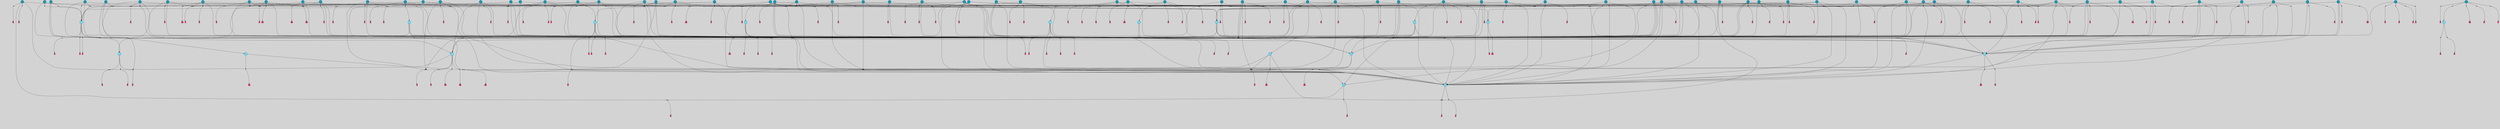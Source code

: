 // File exported with GEGELATI v1.3.1
// On the 2024-04-08 17:49:25
// With the File::TPGGraphDotExporter
digraph{
	graph[pad = "0.212, 0.055" bgcolor = lightgray]
	node[shape=circle style = filled label = ""]
		T3 [fillcolor="#66ddff"]
		T4 [fillcolor="#66ddff"]
		T7 [fillcolor="#66ddff"]
		T9 [fillcolor="#66ddff"]
		T11 [fillcolor="#66ddff"]
		T24 [fillcolor="#66ddff"]
		T27 [fillcolor="#1199bb"]
		T54 [fillcolor="#66ddff"]
		T129 [fillcolor="#66ddff"]
		T130 [fillcolor="#66ddff"]
		T164 [fillcolor="#66ddff"]
		T207 [fillcolor="#66ddff"]
		T250 [fillcolor="#66ddff"]
		T264 [fillcolor="#1199bb"]
		T311 [fillcolor="#66ddff"]
		T317 [fillcolor="#66ddff"]
		T318 [fillcolor="#1199bb"]
		T344 [fillcolor="#1199bb"]
		T365 [fillcolor="#66ddff"]
		T430 [fillcolor="#1199bb"]
		T455 [fillcolor="#66ddff"]
		T503 [fillcolor="#1199bb"]
		T519 [fillcolor="#1199bb"]
		T523 [fillcolor="#1199bb"]
		T542 [fillcolor="#1199bb"]
		T546 [fillcolor="#1199bb"]
		T563 [fillcolor="#1199bb"]
		T567 [fillcolor="#1199bb"]
		T573 [fillcolor="#1199bb"]
		T575 [fillcolor="#1199bb"]
		T577 [fillcolor="#1199bb"]
		T579 [fillcolor="#1199bb"]
		T585 [fillcolor="#1199bb"]
		T588 [fillcolor="#1199bb"]
		T593 [fillcolor="#1199bb"]
		T598 [fillcolor="#1199bb"]
		T601 [fillcolor="#1199bb"]
		T603 [fillcolor="#1199bb"]
		T604 [fillcolor="#1199bb"]
		T608 [fillcolor="#1199bb"]
		T610 [fillcolor="#1199bb"]
		T611 [fillcolor="#1199bb"]
		T612 [fillcolor="#1199bb"]
		T613 [fillcolor="#1199bb"]
		T615 [fillcolor="#1199bb"]
		T620 [fillcolor="#1199bb"]
		T627 [fillcolor="#1199bb"]
		T629 [fillcolor="#1199bb"]
		T630 [fillcolor="#1199bb"]
		T633 [fillcolor="#1199bb"]
		T643 [fillcolor="#1199bb"]
		T644 [fillcolor="#1199bb"]
		T650 [fillcolor="#1199bb"]
		T652 [fillcolor="#1199bb"]
		T653 [fillcolor="#1199bb"]
		T654 [fillcolor="#1199bb"]
		T655 [fillcolor="#1199bb"]
		T656 [fillcolor="#1199bb"]
		T657 [fillcolor="#1199bb"]
		T321 [fillcolor="#1199bb"]
		T658 [fillcolor="#1199bb"]
		T659 [fillcolor="#1199bb"]
		T660 [fillcolor="#1199bb"]
		T661 [fillcolor="#1199bb"]
		T662 [fillcolor="#66ddff"]
		T663 [fillcolor="#1199bb"]
		T665 [fillcolor="#1199bb"]
		T666 [fillcolor="#1199bb"]
		T668 [fillcolor="#66ddff"]
		T669 [fillcolor="#1199bb"]
		T670 [fillcolor="#1199bb"]
		T671 [fillcolor="#1199bb"]
		T675 [fillcolor="#1199bb"]
		T676 [fillcolor="#1199bb"]
		T679 [fillcolor="#1199bb"]
		T680 [fillcolor="#1199bb"]
		T682 [fillcolor="#1199bb"]
		T683 [fillcolor="#1199bb"]
		T686 [fillcolor="#1199bb"]
		T688 [fillcolor="#1199bb"]
		T689 [fillcolor="#1199bb"]
		T691 [fillcolor="#1199bb"]
		T692 [fillcolor="#1199bb"]
		T693 [fillcolor="#1199bb"]
		T694 [fillcolor="#1199bb"]
		T695 [fillcolor="#1199bb"]
		T696 [fillcolor="#1199bb"]
		T697 [fillcolor="#1199bb"]
		T698 [fillcolor="#1199bb"]
		T700 [fillcolor="#1199bb"]
		T701 [fillcolor="#1199bb"]
		T704 [fillcolor="#1199bb"]
		T705 [fillcolor="#1199bb"]
		T706 [fillcolor="#1199bb"]
		T709 [fillcolor="#1199bb"]
		T710 [fillcolor="#1199bb"]
		P8072 [fillcolor="#cccccc" shape=point] //6|
		I8072 [shape=box style=invis label="6|1&2|6#1|7&#92;n10|7&2|0#1|5&#92;n9|4&0|1#2|2&#92;n8|6&0|0#1|0&#92;n"]
		P8072 -> I8072[style=invis]
		A5863 [fillcolor="#ff3366" shape=box margin=0.03 width=0 height=0 label="3"]
		T3 -> P8072 -> A5863
		P8073 [fillcolor="#cccccc" shape=point] //3|
		I8073 [shape=box style=invis label="7|6&2|4#0|2&#92;n10|3&2|7#1|4&#92;n11|6&0|4#0|1&#92;n7|1&0|0#2|6&#92;n7|6&0|3#2|6&#92;n4|0&2|6#0|1&#92;n4|4&2|5#0|2&#92;n4|6&0|4#2|7&#92;n10|0&2|3#1|5&#92;n2|6&0|5#0|2&#92;n1|0&2|3#0|7&#92;n1|6&2|0#0|5&#92;n6|2&0|1#0|7&#92;n9|2&0|3#2|7&#92;n5|3&0|6#0|6&#92;n1|7&2|5#2|3&#92;n8|1&2|7#0|6&#92;n1|0&2|5#2|1&#92;n7|1&2|2#2|5&#92;n7|4&2|6#0|3&#92;n"]
		P8073 -> I8073[style=invis]
		A5864 [fillcolor="#ff3366" shape=box margin=0.03 width=0 height=0 label="4"]
		T3 -> P8073 -> A5864
		P8074 [fillcolor="#cccccc" shape=point] //7|
		I8074 [shape=box style=invis label="0|2&2|4#2|6&#92;n5|3&0|6#0|1&#92;n4|7&2|6#0|5&#92;n7|6&0|7#0|5&#92;n10|7&2|2#1|1&#92;n"]
		P8074 -> I8074[style=invis]
		A5865 [fillcolor="#ff3366" shape=box margin=0.03 width=0 height=0 label="4"]
		T4 -> P8074 -> A5865
		P8075 [fillcolor="#cccccc" shape=point] //0|
		I8075 [shape=box style=invis label="2|5&0|1#0|6&#92;n6|1&2|2#2|7&#92;n8|0&0|3#1|4&#92;n4|3&2|5#2|4&#92;n8|1&2|4#0|0&#92;n6|6&0|1#2|6&#92;n11|7&2|4#2|5&#92;n6|2&2|4#0|2&#92;n8|5&2|4#2|4&#92;n2|1&2|1#2|2&#92;n2|7&2|5#2|6&#92;n9|7&0|5#0|4&#92;n1|2&0|5#2|6&#92;n4|2&2|3#2|7&#92;n3|3&2|1#0|2&#92;n"]
		P8075 -> I8075[style=invis]
		A5866 [fillcolor="#ff3366" shape=box margin=0.03 width=0 height=0 label="5"]
		T4 -> P8075 -> A5866
		P8076 [fillcolor="#cccccc" shape=point] //-3|
		I8076 [shape=box style=invis label="1|6&2|7#0|7&#92;n10|2&0|7#1|3&#92;n9|6&2|7#2|2&#92;n5|3&0|7#0|7&#92;n1|6&2|3#0|0&#92;n2|3&2|3#2|2&#92;n5|1&2|6#0|6&#92;n"]
		P8076 -> I8076[style=invis]
		A5867 [fillcolor="#ff3366" shape=box margin=0.03 width=0 height=0 label="7"]
		T7 -> P8076 -> A5867
		P8077 [fillcolor="#cccccc" shape=point] //5|
		I8077 [shape=box style=invis label="0|5&2|3#0|1&#92;n0|6&2|1#2|4&#92;n6|2&2|6#0|7&#92;n7|4&0|3#0|1&#92;n5|4&0|7#1|6&#92;n9|1&0|5#2|2&#92;n6|3&2|3#1|7&#92;n11|7&2|4#1|6&#92;n2|5&0|1#0|0&#92;n4|7&0|0#0|2&#92;n6|2&0|6#0|0&#92;n2|1&2|6#2|4&#92;n10|0&2|0#1|0&#92;n6|6&2|4#0|6&#92;n"]
		P8077 -> I8077[style=invis]
		A5868 [fillcolor="#ff3366" shape=box margin=0.03 width=0 height=0 label="8"]
		T7 -> P8077 -> A5868
		P8078 [fillcolor="#cccccc" shape=point] //-6|
		I8078 [shape=box style=invis label="11|1&0|7#2|0&#92;n10|4&0|1#1|0&#92;n4|3&2|4#2|1&#92;n0|5&2|0#0|0&#92;n6|1&0|0#0|3&#92;n8|2&2|0#0|4&#92;n11|4&2|0#1|6&#92;n7|0&2|6#2|3&#92;n5|3&2|6#2|0&#92;n2|0&2|0#0|4&#92;n"]
		P8078 -> I8078[style=invis]
		A5869 [fillcolor="#ff3366" shape=box margin=0.03 width=0 height=0 label="9"]
		T9 -> P8078 -> A5869
		P8079 [fillcolor="#cccccc" shape=point] //2|
		I8079 [shape=box style=invis label="6|3&2|7#1|4&#92;n8|6&0|0#2|5&#92;n2|1&0|2#0|3&#92;n8|7&0|6#0|4&#92;n2|1&2|0#0|1&#92;n0|0&2|2#2|3&#92;n6|6&0|7#2|1&#92;n6|1&0|7#2|6&#92;n5|4&2|7#0|4&#92;n0|3&0|4#2|0&#92;n11|0&2|0#2|5&#92;n4|5&2|5#2|4&#92;n5|7&0|6#0|4&#92;n9|7&2|5#0|3&#92;n5|4&2|1#0|3&#92;n5|3&0|1#1|7&#92;n0|4&0|3#2|5&#92;n"]
		P8079 -> I8079[style=invis]
		A5870 [fillcolor="#ff3366" shape=box margin=0.03 width=0 height=0 label="10"]
		T9 -> P8079 -> A5870
		P8080 [fillcolor="#cccccc" shape=point] //6|
		I8080 [shape=box style=invis label="3|0&2|7#2|2&#92;n3|2&0|4#2|5&#92;n5|1&0|2#1|0&#92;n8|7&0|1#2|0&#92;n8|5&0|3#0|6&#92;n0|2&0|2#2|3&#92;n1|5&2|5#0|5&#92;n5|6&0|6#0|7&#92;n6|7&0|0#2|6&#92;n1|2&2|3#0|0&#92;n7|7&2|3#0|4&#92;n0|7&2|7#0|6&#92;n1|0&2|2#2|7&#92;n4|4&0|1#0|0&#92;n"]
		P8080 -> I8080[style=invis]
		A5871 [fillcolor="#ff3366" shape=box margin=0.03 width=0 height=0 label="11"]
		T11 -> P8080 -> A5871
		P8081 [fillcolor="#cccccc" shape=point] //-4|
		I8081 [shape=box style=invis label="4|1&0|4#2|6&#92;n1|2&2|2#2|0&#92;n1|2&2|0#0|6&#92;n8|4&2|3#2|5&#92;n5|5&2|1#1|0&#92;n"]
		P8081 -> I8081[style=invis]
		A5872 [fillcolor="#ff3366" shape=box margin=0.03 width=0 height=0 label="12"]
		T11 -> P8081 -> A5872
		P8082 [fillcolor="#cccccc" shape=point] //-3|
		I8082 [shape=box style=invis label="8|1&2|3#0|5&#92;n0|6&0|5#0|5&#92;n3|7&2|1#0|6&#92;n3|5&0|1#0|0&#92;n9|5&2|0#0|4&#92;n3|5&0|2#0|3&#92;n10|6&2|4#1|0&#92;n9|4&2|7#2|6&#92;n1|7&2|5#2|2&#92;n"]
		P8082 -> I8082[style=invis]
		A5873 [fillcolor="#ff3366" shape=box margin=0.03 width=0 height=0 label="5"]
		T4 -> P8082 -> A5873
		P8083 [fillcolor="#cccccc" shape=point] //1|
		I8083 [shape=box style=invis label="5|1&0|6#2|7&#92;n2|4&0|4#2|2&#92;n0|6&0|5#0|4&#92;n10|6&2|5#1|6&#92;n9|3&0|1#1|7&#92;n10|3&2|2#1|0&#92;n5|0&0|0#2|1&#92;n11|3&2|3#1|5&#92;n10|3&0|1#1|0&#92;n2|4&0|1#0|1&#92;n0|2&0|3#2|4&#92;n9|2&2|1#2|5&#92;n11|7&2|6#2|6&#92;n"]
		P8083 -> I8083[style=invis]
		T24 -> P8083 -> T7
		P8084 [fillcolor="#cccccc" shape=point] //5|
		I8084 [shape=box style=invis label="3|0&2|0#0|1&#92;n3|0&0|7#0|1&#92;n5|3&0|2#2|6&#92;n4|4&2|4#2|6&#92;n11|2&0|7#1|6&#92;n2|7&2|2#2|5&#92;n9|3&2|6#2|7&#92;n7|7&0|0#0|4&#92;n6|1&2|4#2|3&#92;n5|4&2|0#1|6&#92;n1|3&0|7#0|4&#92;n"]
		P8084 -> I8084[style=invis]
		A5874 [fillcolor="#ff3366" shape=box margin=0.03 width=0 height=0 label="7"]
		T24 -> P8084 -> A5874
		P8085 [fillcolor="#cccccc" shape=point] //-2|
		I8085 [shape=box style=invis label="4|1&0|4#0|3&#92;n4|2&0|5#2|0&#92;n5|5&2|6#0|5&#92;n1|4&0|1#0|2&#92;n6|3&2|7#1|5&#92;n0|4&2|0#0|3&#92;n8|5&2|5#1|2&#92;n10|7&2|7#1|1&#92;n3|4&0|0#2|1&#92;n3|6&2|5#2|5&#92;n8|3&0|1#0|7&#92;n10|0&2|7#1|3&#92;n4|1&2|4#0|1&#92;n9|3&2|0#0|4&#92;n3|6&2|0#0|4&#92;n1|2&0|6#2|1&#92;n4|0&2|1#2|2&#92;n"]
		P8085 -> I8085[style=invis]
		A5875 [fillcolor="#ff3366" shape=box margin=0.03 width=0 height=0 label="14"]
		T24 -> P8085 -> A5875
		P8086 [fillcolor="#cccccc" shape=point] //2|
		I8086 [shape=box style=invis label="9|1&2|3#0|1&#92;n5|2&2|0#2|4&#92;n3|6&2|5#2|7&#92;n7|0&2|5#0|4&#92;n1|2&0|3#0|5&#92;n7|3&2|7#0|0&#92;n"]
		P8086 -> I8086[style=invis]
		A5876 [fillcolor="#ff3366" shape=box margin=0.03 width=0 height=0 label="2"]
		T27 -> P8086 -> A5876
		P8087 [fillcolor="#cccccc" shape=point] //-6|
		I8087 [shape=box style=invis label="7|5&0|4#0|4&#92;n11|0&2|5#2|1&#92;n"]
		P8087 -> I8087[style=invis]
		A5877 [fillcolor="#ff3366" shape=box margin=0.03 width=0 height=0 label="3"]
		T27 -> P8087 -> A5877
		T27 -> P8073
		T27 -> P8075
		P8088 [fillcolor="#cccccc" shape=point] //0|
		I8088 [shape=box style=invis label="4|0&0|3#2|7&#92;n10|2&0|3#1|7&#92;n3|5&0|2#0|3&#92;n4|5&0|0#2|1&#92;n10|7&2|0#1|2&#92;n5|3&2|3#1|6&#92;n9|5&2|0#0|4&#92;n5|4&2|7#0|2&#92;n10|3&2|7#1|4&#92;n7|2&0|1#2|6&#92;n8|6&0|5#0|5&#92;n8|7&2|3#0|5&#92;n2|6&2|4#0|0&#92;n"]
		P8088 -> I8088[style=invis]
		A5878 [fillcolor="#ff3366" shape=box margin=0.03 width=0 height=0 label="5"]
		T27 -> P8088 -> A5878
		P8089 [fillcolor="#cccccc" shape=point] //8|
		I8089 [shape=box style=invis label="9|0&0|1#2|0&#92;n10|1&2|5#1|4&#92;n8|2&2|6#0|4&#92;n2|4&2|5#2|3&#92;n4|2&2|2#0|2&#92;n7|5&0|2#0|0&#92;n8|2&2|1#1|3&#92;n8|7&0|7#2|1&#92;n1|1&0|0#0|7&#92;n5|6&2|5#1|0&#92;n6|6&2|5#0|0&#92;n11|4&0|3#2|6&#92;n4|2&2|4#0|7&#92;n5|6&0|1#2|0&#92;n11|3&0|2#0|7&#92;n"]
		P8089 -> I8089[style=invis]
		A5879 [fillcolor="#ff3366" shape=box margin=0.03 width=0 height=0 label="6"]
		T54 -> P8089 -> A5879
		T54 -> P8084
		P8090 [fillcolor="#cccccc" shape=point] //-10|
		I8090 [shape=box style=invis label="3|6&0|0#0|4&#92;n4|1&2|4#0|1&#92;n5|1&0|1#0|4&#92;n5|5&2|6#0|5&#92;n6|5&0|6#0|3&#92;n11|1&2|0#0|1&#92;n0|7&2|0#0|3&#92;n1|2&0|6#0|1&#92;n8|0&0|4#2|0&#92;n0|4&0|7#2|7&#92;n7|0&2|7#1|3&#92;n3|1&0|5#2|5&#92;n5|1&0|4#0|3&#92;n2|2&0|2#0|0&#92;n8|3&0|1#0|7&#92;n3|0&0|3#0|5&#92;n7|2&0|5#2|0&#92;n6|3&2|7#1|5&#92;n4|7&2|7#2|1&#92;n"]
		P8090 -> I8090[style=invis]
		A5880 [fillcolor="#ff3366" shape=box margin=0.03 width=0 height=0 label="14"]
		T54 -> P8090 -> A5880
		T54 -> P8077
		T129 -> P8089
		T129 -> P8084
		P8091 [fillcolor="#cccccc" shape=point] //10|
		I8091 [shape=box style=invis label="4|5&2|7#2|1&#92;n1|7&2|3#0|6&#92;n3|5&2|2#0|3&#92;n10|3&0|7#1|4&#92;n7|1&0|4#2|6&#92;n10|2&0|3#1|7&#92;n9|5&2|0#0|4&#92;n4|0&0|3#2|7&#92;n11|4&2|6#1|2&#92;n5|4&2|7#0|2&#92;n2|6&2|4#0|0&#92;n6|5&0|7#2|1&#92;n5|3&2|3#1|6&#92;n10|7&2|0#1|2&#92;n"]
		P8091 -> I8091[style=invis]
		A5881 [fillcolor="#ff3366" shape=box margin=0.03 width=0 height=0 label="5"]
		T129 -> P8091 -> A5881
		P8092 [fillcolor="#cccccc" shape=point] //5|
		I8092 [shape=box style=invis label="9|4&2|3#1|3&#92;n0|4&2|4#0|5&#92;n6|1&2|6#2|5&#92;n4|0&0|5#2|0&#92;n"]
		P8092 -> I8092[style=invis]
		A5882 [fillcolor="#ff3366" shape=box margin=0.03 width=0 height=0 label="7"]
		T129 -> P8092 -> A5882
		P8093 [fillcolor="#cccccc" shape=point] //6|
		I8093 [shape=box style=invis label="9|4&2|7#0|6&#92;n8|4&0|1#1|0&#92;n1|3&0|0#2|1&#92;n2|4&0|6#2|2&#92;n5|1&2|5#0|7&#92;n3|0&0|3#2|6&#92;n2|2&2|6#0|2&#92;n8|4&0|4#2|2&#92;n5|1&2|4#0|3&#92;n9|4&0|6#0|6&#92;n5|0&2|2#1|5&#92;n11|7&0|0#1|1&#92;n0|4&0|3#0|3&#92;n7|7&2|4#2|5&#92;n1|5&0|1#2|1&#92;n"]
		P8093 -> I8093[style=invis]
		A5883 [fillcolor="#ff3366" shape=box margin=0.03 width=0 height=0 label="1"]
		T129 -> P8093 -> A5883
		P8094 [fillcolor="#cccccc" shape=point] //-5|
		I8094 [shape=box style=invis label="10|6&2|5#1|6&#92;n9|3&0|1#1|7&#92;n2|4&0|1#0|1&#92;n11|3&0|7#1|6&#92;n5|1&0|6#2|7&#92;n8|0&0|0#0|1&#92;n0|6&0|7#0|4&#92;n6|7&2|6#2|6&#92;n11|0&2|3#0|5&#92;n"]
		P8094 -> I8094[style=invis]
		T130 -> P8094 -> T7
		P8095 [fillcolor="#cccccc" shape=point] //9|
		I8095 [shape=box style=invis label="9|0&2|4#1|2&#92;n10|3&0|5#1|7&#92;n"]
		P8095 -> I8095[style=invis]
		A5884 [fillcolor="#ff3366" shape=box margin=0.03 width=0 height=0 label="3"]
		T130 -> P8095 -> A5884
		P8096 [fillcolor="#cccccc" shape=point] //4|
		I8096 [shape=box style=invis label="7|1&2|6#1|3&#92;n10|1&0|3#1|6&#92;n8|5&2|3#2|1&#92;n11|5&0|0#2|6&#92;n4|1&0|6#0|0&#92;n11|1&0|2#0|3&#92;n2|0&2|1#0|7&#92;n"]
		P8096 -> I8096[style=invis]
		A5885 [fillcolor="#ff3366" shape=box margin=0.03 width=0 height=0 label="2"]
		T130 -> P8096 -> A5885
		P8097 [fillcolor="#cccccc" shape=point] //-10|
		I8097 [shape=box style=invis label="8|4&0|2#0|1&#92;n5|3&2|6#2|7&#92;n3|1&2|7#0|6&#92;n4|7&0|4#0|2&#92;n1|7&2|6#0|4&#92;n10|5&2|1#1|5&#92;n4|0&0|7#0|7&#92;n6|6&0|0#0|1&#92;n10|4&2|1#1|0&#92;n"]
		P8097 -> I8097[style=invis]
		A5886 [fillcolor="#ff3366" shape=box margin=0.03 width=0 height=0 label="5"]
		T130 -> P8097 -> A5886
		T164 -> P8075
		P8098 [fillcolor="#cccccc" shape=point] //-1|
		I8098 [shape=box style=invis label="6|4&0|4#2|4&#92;n4|5&2|5#2|4&#92;n9|7&2|5#0|3&#92;n3|7&2|6#0|6&#92;n8|7&0|6#0|4&#92;n2|1&2|0#0|1&#92;n8|6&0|0#2|5&#92;n2|1&0|2#0|3&#92;n6|1&0|7#2|6&#92;n6|3&0|1#1|6&#92;n5|4&2|7#0|4&#92;n0|7&0|4#2|0&#92;n11|0&2|0#2|5&#92;n3|7&2|0#2|7&#92;n8|3&2|7#1|4&#92;n5|7&0|6#0|4&#92;n0|0&2|3#2|3&#92;n5|4&2|1#0|3&#92;n0|4&0|3#2|5&#92;n"]
		P8098 -> I8098[style=invis]
		A5887 [fillcolor="#ff3366" shape=box margin=0.03 width=0 height=0 label="10"]
		T164 -> P8098 -> A5887
		P8099 [fillcolor="#cccccc" shape=point] //-7|
		I8099 [shape=box style=invis label="6|1&0|2#0|3&#92;n1|2&0|1#2|0&#92;n10|3&2|2#1|1&#92;n0|1&0|2#0|7&#92;n4|6&2|7#2|4&#92;n6|0&2|7#0|6&#92;n"]
		P8099 -> I8099[style=invis]
		A5888 [fillcolor="#ff3366" shape=box margin=0.03 width=0 height=0 label="7"]
		T164 -> P8099 -> A5888
		P8100 [fillcolor="#cccccc" shape=point] //-6|
		I8100 [shape=box style=invis label="11|7&0|1#0|6&#92;n3|5&0|1#0|3&#92;n1|5&0|5#0|6&#92;n1|7&2|5#2|2&#92;n0|0&0|2#2|2&#92;n4|4&0|1#0|5&#92;n6|4&2|2#0|2&#92;n0|6&2|5#0|5&#92;n0|3&2|2#2|6&#92;n"]
		P8100 -> I8100[style=invis]
		A5889 [fillcolor="#ff3366" shape=box margin=0.03 width=0 height=0 label="5"]
		T164 -> P8100 -> A5889
		P8101 [fillcolor="#cccccc" shape=point] //4|
		I8101 [shape=box style=invis label="4|3&0|6#0|3&#92;n5|7&2|3#2|2&#92;n5|6&0|7#1|2&#92;n1|4&2|6#0|3&#92;n8|4&2|1#2|5&#92;n9|5&2|4#1|4&#92;n2|4&0|5#0|7&#92;n10|0&0|6#1|3&#92;n3|0&0|6#0|2&#92;n2|7&2|7#2|6&#92;n5|2&0|5#1|5&#92;n10|4&2|5#1|7&#92;n4|0&0|4#2|4&#92;n11|1&0|4#2|6&#92;n10|6&2|0#1|4&#92;n9|7&0|3#1|4&#92;n4|5&2|7#0|6&#92;n11|5&2|6#2|3&#92;n0|3&0|5#0|1&#92;n"]
		P8101 -> I8101[style=invis]
		A5890 [fillcolor="#ff3366" shape=box margin=0.03 width=0 height=0 label="13"]
		T164 -> P8101 -> A5890
		P8102 [fillcolor="#cccccc" shape=point] //7|
		I8102 [shape=box style=invis label="7|0&2|1#2|0&#92;n9|7&2|1#1|7&#92;n8|2&0|1#1|0&#92;n6|6&0|2#1|1&#92;n2|2&0|5#0|0&#92;n5|7&0|0#2|1&#92;n5|1&2|5#1|5&#92;n4|7&2|4#2|3&#92;n10|5&2|2#1|5&#92;n1|3&2|2#2|0&#92;n10|2&2|6#1|5&#92;n"]
		P8102 -> I8102[style=invis]
		A5891 [fillcolor="#ff3366" shape=box margin=0.03 width=0 height=0 label="1"]
		T207 -> P8102 -> A5891
		P8103 [fillcolor="#cccccc" shape=point] //-3|
		I8103 [shape=box style=invis label="3|7&0|0#0|2&#92;n11|5&0|1#1|1&#92;n4|1&0|6#2|6&#92;n4|0&0|1#0|5&#92;n"]
		P8103 -> I8103[style=invis]
		T207 -> P8103 -> T24
		P8104 [fillcolor="#cccccc" shape=point] //5|
		I8104 [shape=box style=invis label="8|1&2|6#0|6&#92;n3|0&0|7#0|1&#92;n11|3&0|2#2|6&#92;n4|4&2|4#2|6&#92;n11|2&0|7#1|6&#92;n2|7&2|2#2|5&#92;n7|7&0|0#0|4&#92;n6|1&2|4#2|3&#92;n5|4&2|0#1|6&#92;n3|0&2|0#0|1&#92;n1|3&0|7#0|4&#92;n"]
		P8104 -> I8104[style=invis]
		A5892 [fillcolor="#ff3366" shape=box margin=0.03 width=0 height=0 label="7"]
		T207 -> P8104 -> A5892
		P8105 [fillcolor="#cccccc" shape=point] //5|
		I8105 [shape=box style=invis label="10|4&2|6#1|2&#92;n8|4&0|1#1|0&#92;n0|4&2|6#0|0&#92;n8|4&2|5#2|1&#92;n7|5&2|5#1|0&#92;n3|6&0|6#2|2&#92;n1|7&0|7#0|5&#92;n2|0&0|7#2|4&#92;n9|4&2|6#2|7&#92;n2|6&2|2#0|0&#92;n11|7&2|7#0|7&#92;n5|5&0|0#0|1&#92;n10|1&0|0#1|0&#92;n7|3&0|1#2|5&#92;n9|2&2|7#1|5&#92;n9|0&2|5#1|2&#92;n1|6&2|4#2|2&#92;n3|3&2|2#0|7&#92;n1|6&2|0#0|0&#92;n6|4&2|6#1|0&#92;n"]
		P8105 -> I8105[style=invis]
		A5893 [fillcolor="#ff3366" shape=box margin=0.03 width=0 height=0 label="1"]
		T207 -> P8105 -> A5893
		P8106 [fillcolor="#cccccc" shape=point] //7|
		I8106 [shape=box style=invis label="6|1&2|6#2|7&#92;n7|0&2|4#2|3&#92;n3|3&0|7#0|6&#92;n5|4&0|2#2|4&#92;n8|5&2|6#2|7&#92;n0|0&2|3#0|3&#92;n5|4&2|4#2|6&#92;n"]
		P8106 -> I8106[style=invis]
		T207 -> P8106 -> T4
		P8107 [fillcolor="#cccccc" shape=point] //8|
		I8107 [shape=box style=invis label="5|4&2|1#1|0&#92;n3|0&0|3#2|0&#92;n3|7&2|2#0|6&#92;n6|6&0|2#2|4&#92;n0|0&0|2#0|6&#92;n"]
		P8107 -> I8107[style=invis]
		T250 -> P8107 -> T164
		P8108 [fillcolor="#cccccc" shape=point] //5|
		I8108 [shape=box style=invis label="3|0&2|0#2|1&#92;n3|0&0|7#0|1&#92;n5|3&0|2#2|6&#92;n4|4&2|4#2|6&#92;n5|4&2|0#1|6&#92;n2|7&2|2#2|5&#92;n1|3&0|7#0|4&#92;n11|6&2|2#0|7&#92;n7|7&0|0#0|4&#92;n6|1&2|4#2|3&#92;n11|0&0|7#1|6&#92;n9|3&2|6#2|7&#92;n"]
		P8108 -> I8108[style=invis]
		A5894 [fillcolor="#ff3366" shape=box margin=0.03 width=0 height=0 label="7"]
		T250 -> P8108 -> A5894
		P8109 [fillcolor="#cccccc" shape=point] //7|
		I8109 [shape=box style=invis label="7|4&2|7#0|4&#92;n4|6&0|1#2|5&#92;n2|1&2|3#0|0&#92;n4|3&2|0#0|1&#92;n0|0&2|7#2|7&#92;n7|7&0|5#2|3&#92;n5|0&2|1#2|2&#92;n10|0&0|4#1|2&#92;n4|4&0|7#0|0&#92;n6|7&0|2#0|1&#92;n1|4&2|5#0|4&#92;n"]
		P8109 -> I8109[style=invis]
		A5895 [fillcolor="#ff3366" shape=box margin=0.03 width=0 height=0 label="0"]
		T250 -> P8109 -> A5895
		T250 -> P8084
		P8110 [fillcolor="#cccccc" shape=point] //10|
		I8110 [shape=box style=invis label="6|1&2|4#2|3&#92;n3|0&0|7#0|1&#92;n5|3&0|2#2|6&#92;n4|4&0|4#2|6&#92;n5|4&2|0#1|6&#92;n10|5&0|6#1|5&#92;n2|5&2|1#2|2&#92;n1|3&0|7#0|4&#92;n3|0&2|0#0|1&#92;n11|2&0|5#1|6&#92;n9|3&2|6#2|7&#92;n7|7&0|0#0|4&#92;n"]
		P8110 -> I8110[style=invis]
		A5896 [fillcolor="#ff3366" shape=box margin=0.03 width=0 height=0 label="7"]
		T250 -> P8110 -> A5896
		P8111 [fillcolor="#cccccc" shape=point] //-2|
		I8111 [shape=box style=invis label="11|7&2|0#1|7&#92;n4|3&0|1#2|5&#92;n0|4&2|4#2|7&#92;n1|6&0|0#0|4&#92;n4|0&0|0#0|5&#92;n0|6&2|3#2|0&#92;n9|6&2|5#1|3&#92;n0|7&2|1#2|5&#92;n4|4&0|5#0|1&#92;n10|4&0|0#1|0&#92;n"]
		P8111 -> I8111[style=invis]
		A5897 [fillcolor="#ff3366" shape=box margin=0.03 width=0 height=0 label="12"]
		T264 -> P8111 -> A5897
		P8112 [fillcolor="#cccccc" shape=point] //-3|
		I8112 [shape=box style=invis label="7|2&2|4#0|2&#92;n4|1&2|6#0|1&#92;n11|6&0|4#0|1&#92;n7|1&0|0#2|6&#92;n6|2&0|1#0|7&#92;n10|3&2|7#1|4&#92;n3|5&2|3#0|1&#92;n4|4&2|5#0|2&#92;n4|6&0|4#2|7&#92;n2|5&0|5#0|2&#92;n10|0&2|3#1|4&#92;n0|1&2|7#0|6&#92;n7|6&0|3#2|6&#92;n1|3&0|6#2|0&#92;n5|3&0|6#0|6&#92;n1|4&2|5#2|3&#92;n1|6&2|0#0|5&#92;n9|2&0|3#2|7&#92;n7|1&2|2#2|5&#92;n"]
		P8112 -> I8112[style=invis]
		T264 -> P8112 -> T207
		P8113 [fillcolor="#cccccc" shape=point] //2|
		I8113 [shape=box style=invis label="4|1&0|4#2|6&#92;n5|5&2|1#1|0&#92;n1|0&2|0#0|6&#92;n8|4&2|3#2|5&#92;n"]
		P8113 -> I8113[style=invis]
		T264 -> P8113 -> T11
		P8114 [fillcolor="#cccccc" shape=point] //2|
		I8114 [shape=box style=invis label="11|0&2|3#0|7&#92;n10|4&2|5#1|6&#92;n4|7&0|2#2|3&#92;n6|0&2|6#0|6&#92;n9|0&0|7#0|5&#92;n7|2&2|4#1|2&#92;n5|1&2|6#2|7&#92;n"]
		P8114 -> I8114[style=invis]
		T311 -> P8114 -> T7
		P8115 [fillcolor="#cccccc" shape=point] //5|
		I8115 [shape=box style=invis label="5|4&2|0#1|6&#92;n3|0&0|7#0|1&#92;n5|3&0|2#2|6&#92;n11|2&0|7#1|6&#92;n2|7&2|2#2|5&#92;n9|3&2|6#2|7&#92;n7|7&0|0#0|4&#92;n6|1&2|4#2|3&#92;n3|0&2|0#0|1&#92;n1|3&2|7#0|4&#92;n"]
		P8115 -> I8115[style=invis]
		A5898 [fillcolor="#ff3366" shape=box margin=0.03 width=0 height=0 label="7"]
		T311 -> P8115 -> A5898
		T311 -> P8111
		P8116 [fillcolor="#cccccc" shape=point] //-1|
		I8116 [shape=box style=invis label="1|7&2|1#0|6&#92;n8|1&2|3#0|5&#92;n10|6&2|7#1|0&#92;n1|7&2|5#0|2&#92;n0|3&0|3#2|2&#92;n3|5&0|1#0|0&#92;n3|5&0|2#0|3&#92;n1|5&2|0#0|4&#92;n5|7&2|2#2|5&#92;n4|0&2|3#0|3&#92;n"]
		P8116 -> I8116[style=invis]
		T311 -> P8116 -> T3
		P8117 [fillcolor="#cccccc" shape=point] //2|
		I8117 [shape=box style=invis label="4|1&0|5#0|1&#92;n6|4&0|7#2|4&#92;n10|5&2|6#1|4&#92;n9|2&0|4#2|3&#92;n6|2&2|3#1|7&#92;n8|1&0|2#0|3&#92;n4|0&2|0#0|1&#92;n"]
		P8117 -> I8117[style=invis]
		T311 -> P8117 -> T54
		P8118 [fillcolor="#cccccc" shape=point] //7|
		I8118 [shape=box style=invis label="9|6&2|6#1|3&#92;n9|7&2|0#1|7&#92;n3|0&2|0#0|0&#92;n1|6&0|0#0|4&#92;n7|4&0|3#0|1&#92;n"]
		P8118 -> I8118[style=invis]
		A5899 [fillcolor="#ff3366" shape=box margin=0.03 width=0 height=0 label="12"]
		T318 -> P8118 -> A5899
		P8119 [fillcolor="#cccccc" shape=point] //-9|
		I8119 [shape=box style=invis label="7|1&0|0#2|6&#92;n1|6&0|4#2|7&#92;n7|6&2|4#0|2&#92;n10|7&2|1#1|3&#92;n7|6&0|3#2|6&#92;n4|0&2|2#2|1&#92;n1|0&0|5#2|3&#92;n6|1&2|6#1|1&#92;n7|4&2|6#1|0&#92;n9|5&0|1#0|2&#92;n9|2&0|3#0|7&#92;n6|0&2|7#0|6&#92;n10|5&2|3#1|5&#92;n10|0&2|7#1|4&#92;n1|0&2|3#0|7&#92;n5|2&0|6#0|6&#92;n2|6&0|1#0|2&#92;n7|4&2|5#0|3&#92;n3|6&2|4#0|5&#92;n1|6&2|0#0|5&#92;n"]
		P8119 -> I8119[style=invis]
		A5900 [fillcolor="#ff3366" shape=box margin=0.03 width=0 height=0 label="4"]
		T318 -> P8119 -> A5900
		P8120 [fillcolor="#cccccc" shape=point] //-7|
		I8120 [shape=box style=invis label="9|1&2|7#2|1&#92;n7|0&2|0#2|7&#92;n2|3&2|3#2|2&#92;n8|5&2|1#0|3&#92;n5|5&0|7#0|1&#92;n1|6&2|7#0|7&#92;n10|2&0|7#1|3&#92;n6|4&2|2#2|4&#92;n0|6&2|5#0|2&#92;n"]
		P8120 -> I8120[style=invis]
		A5901 [fillcolor="#ff3366" shape=box margin=0.03 width=0 height=0 label="7"]
		T318 -> P8120 -> A5901
		P8121 [fillcolor="#cccccc" shape=point] //3|
		I8121 [shape=box style=invis label="7|6&2|4#0|2&#92;n10|3&2|7#1|4&#92;n11|6&0|4#0|1&#92;n7|1&0|0#2|6&#92;n7|6&0|3#2|6&#92;n4|0&2|6#0|1&#92;n4|4&2|5#0|2&#92;n4|6&0|4#2|7&#92;n10|0&2|3#1|5&#92;n2|6&0|5#0|2&#92;n1|0&2|3#0|7&#92;n1|6&2|0#0|5&#92;n6|2&0|1#0|7&#92;n9|2&0|3#2|7&#92;n5|3&0|6#0|6&#92;n1|7&2|5#2|3&#92;n8|1&2|7#0|6&#92;n1|0&2|5#2|1&#92;n7|1&2|2#2|5&#92;n7|4&2|6#0|3&#92;n"]
		P8121 -> I8121[style=invis]
		A5902 [fillcolor="#ff3366" shape=box margin=0.03 width=0 height=0 label="4"]
		T317 -> P8121 -> A5902
		P8122 [fillcolor="#cccccc" shape=point] //6|
		I8122 [shape=box style=invis label="6|1&2|6#1|7&#92;n10|7&2|0#1|5&#92;n9|4&0|1#2|2&#92;n8|6&0|0#1|0&#92;n"]
		P8122 -> I8122[style=invis]
		A5903 [fillcolor="#ff3366" shape=box margin=0.03 width=0 height=0 label="3"]
		T317 -> P8122 -> A5903
		P8123 [fillcolor="#cccccc" shape=point] //-9|
		I8123 [shape=box style=invis label="11|5&0|0#2|6&#92;n8|5&2|3#2|1&#92;n7|1&0|6#1|3&#92;n11|4&0|2#0|1&#92;n9|0&2|7#1|6&#92;n10|1&0|3#1|6&#92;n0|3&0|4#2|5&#92;n5|7&2|3#1|6&#92;n2|0&2|1#0|7&#92;n"]
		P8123 -> I8123[style=invis]
		A5904 [fillcolor="#ff3366" shape=box margin=0.03 width=0 height=0 label="2"]
		T318 -> P8123 -> A5904
		P8124 [fillcolor="#cccccc" shape=point] //-1|
		I8124 [shape=box style=invis label="1|7&2|1#0|6&#92;n8|1&2|3#0|5&#92;n10|6&2|7#1|0&#92;n1|7&2|5#0|2&#92;n0|3&0|3#2|2&#92;n3|5&0|1#0|0&#92;n3|5&0|2#0|3&#92;n1|5&2|0#0|4&#92;n5|7&2|2#2|5&#92;n4|0&2|3#0|3&#92;n"]
		P8124 -> I8124[style=invis]
		T318 -> P8124 -> T317
		P8125 [fillcolor="#cccccc" shape=point] //-4|
		I8125 [shape=box style=invis label="7|2&2|4#0|2&#92;n4|1&2|6#0|1&#92;n0|1&2|7#0|6&#92;n6|2&0|1#0|7&#92;n10|3&2|7#1|4&#92;n3|5&2|3#0|1&#92;n4|4&2|5#0|2&#92;n4|6&0|4#2|7&#92;n2|5&0|5#0|2&#92;n10|0&2|3#1|4&#92;n11|6&0|4#0|1&#92;n7|6&0|3#2|6&#92;n1|3&0|6#2|0&#92;n5|3&0|6#0|6&#92;n1|4&2|5#2|3&#92;n1|1&2|0#0|5&#92;n9|2&0|3#2|7&#92;n7|1&2|2#2|5&#92;n"]
		P8125 -> I8125[style=invis]
		T344 -> P8125 -> T207
		T344 -> P8113
		T344 -> P8113
		P8126 [fillcolor="#cccccc" shape=point] //2|
		I8126 [shape=box style=invis label="11|2&2|1#2|2&#92;n0|1&0|0#0|6&#92;n9|2&0|4#2|2&#92;n9|7&2|0#0|0&#92;n4|5&0|6#2|7&#92;n6|7&0|2#0|1&#92;n5|6&0|2#1|0&#92;n11|6&2|1#2|1&#92;n11|0&0|0#2|3&#92;n8|4&0|7#1|1&#92;n11|3&0|7#1|6&#92;n9|2&2|1#2|5&#92;n11|7&0|2#0|2&#92;n"]
		P8126 -> I8126[style=invis]
		T365 -> P8126 -> T3
		P8127 [fillcolor="#cccccc" shape=point] //4|
		I8127 [shape=box style=invis label="7|1&0|6#0|1&#92;n6|7&2|7#1|7&#92;n10|1&2|1#1|1&#92;n9|6&2|2#1|4&#92;n4|7&0|4#2|2&#92;n9|6&0|5#1|1&#92;n10|0&2|6#1|6&#92;n5|1&0|1#2|3&#92;n10|1&0|5#1|0&#92;n3|4&2|3#0|0&#92;n8|2&0|5#2|4&#92;n1|6&2|0#0|0&#92;n2|3&0|1#2|6&#92;n5|2&2|2#1|6&#92;n2|2&0|1#2|1&#92;n3|1&2|7#0|3&#92;n6|7&2|3#0|4&#92;n"]
		P8127 -> I8127[style=invis]
		A5905 [fillcolor="#ff3366" shape=box margin=0.03 width=0 height=0 label="10"]
		T365 -> P8127 -> A5905
		P8128 [fillcolor="#cccccc" shape=point] //3|
		I8128 [shape=box style=invis label="4|7&0|7#2|7&#92;n11|5&2|6#0|2&#92;n5|5&2|6#2|0&#92;n3|2&0|6#0|3&#92;n10|2&2|5#1|5&#92;n9|4&2|3#1|5&#92;n2|5&2|7#2|4&#92;n11|3&2|5#1|0&#92;n7|0&0|7#2|1&#92;n1|2&0|5#0|1&#92;n"]
		P8128 -> I8128[style=invis]
		A5906 [fillcolor="#ff3366" shape=box margin=0.03 width=0 height=0 label="5"]
		T365 -> P8128 -> A5906
		P8129 [fillcolor="#cccccc" shape=point] //4|
		I8129 [shape=box style=invis label="4|3&0|2#2|3&#92;n9|4&0|7#0|5&#92;n9|2&2|3#0|4&#92;n10|4&2|5#1|7&#92;n7|2&2|6#2|1&#92;n7|2&2|4#1|2&#92;n2|5&2|6#2|6&#92;n2|0&2|7#0|3&#92;n4|5&0|2#2|4&#92;n5|1&2|1#2|7&#92;n"]
		P8129 -> I8129[style=invis]
		T430 -> P8129 -> T7
		T430 -> P8084
		P8130 [fillcolor="#cccccc" shape=point] //2|
		I8130 [shape=box style=invis label="7|5&0|2#0|0&#92;n10|6&2|1#1|3&#92;n0|4&2|2#0|2&#92;n7|0&2|4#1|2&#92;n9|0&2|1#1|0&#92;n10|7&0|1#1|5&#92;n4|4&0|7#2|7&#92;n"]
		P8130 -> I8130[style=invis]
		T430 -> P8130 -> T311
		P8131 [fillcolor="#cccccc" shape=point] //7|
		I8131 [shape=box style=invis label="3|4&2|2#2|2&#92;n9|7&2|5#0|2&#92;n11|5&2|2#2|7&#92;n9|0&2|1#1|5&#92;n8|0&2|1#0|0&#92;n"]
		P8131 -> I8131[style=invis]
		A5907 [fillcolor="#ff3366" shape=box margin=0.03 width=0 height=0 label="7"]
		T430 -> P8131 -> A5907
		P8132 [fillcolor="#cccccc" shape=point] //-7|
		I8132 [shape=box style=invis label="10|2&0|6#1|3&#92;n5|3&0|7#0|7&#92;n10|6&0|0#1|5&#92;n5|2&0|2#0|1&#92;n1|0&2|7#0|7&#92;n1|6&2|3#0|0&#92;n9|2&2|7#2|2&#92;n7|0&2|7#2|5&#92;n7|0&2|6#0|2&#92;n2|3&2|3#2|2&#92;n"]
		P8132 -> I8132[style=invis]
		A5908 [fillcolor="#ff3366" shape=box margin=0.03 width=0 height=0 label="7"]
		T430 -> P8132 -> A5908
		P8133 [fillcolor="#cccccc" shape=point] //2|
		I8133 [shape=box style=invis label="9|0&0|7#0|5&#92;n10|4&2|5#1|6&#92;n4|7&0|2#2|3&#92;n6|0&2|6#0|6&#92;n11|0&2|3#0|7&#92;n7|0&2|4#1|2&#92;n6|3&2|6#2|1&#92;n5|1&2|6#2|7&#92;n"]
		P8133 -> I8133[style=invis]
		T455 -> P8133 -> T7
		T455 -> P8117
		P8134 [fillcolor="#cccccc" shape=point] //4|
		I8134 [shape=box style=invis label="6|0&2|6#0|7&#92;n11|2&0|3#1|2&#92;n11|3&0|7#1|5&#92;n10|4&2|6#1|6&#92;n1|0&2|7#0|6&#92;n4|4&2|6#0|2&#92;n4|7&0|2#2|3&#92;n1|7&0|4#2|3&#92;n9|0&0|7#0|0&#92;n"]
		P8134 -> I8134[style=invis]
		T455 -> P8134 -> T7
		P8135 [fillcolor="#cccccc" shape=point] //-3|
		I8135 [shape=box style=invis label="6|1&0|5#0|3&#92;n10|0&2|7#1|6&#92;n0|1&0|2#0|7&#92;n6|2&0|3#2|7&#92;n4|6&2|7#2|4&#92;n"]
		P8135 -> I8135[style=invis]
		A5909 [fillcolor="#ff3366" shape=box margin=0.03 width=0 height=0 label="7"]
		T455 -> P8135 -> A5909
		P8136 [fillcolor="#cccccc" shape=point] //7|
		I8136 [shape=box style=invis label="10|5&0|6#1|7&#92;n4|3&2|6#0|3&#92;n8|4&0|6#1|2&#92;n3|0&2|0#2|3&#92;n5|6&2|3#0|4&#92;n0|7&2|1#0|5&#92;n8|7&2|2#2|5&#92;n9|1&0|0#1|0&#92;n10|1&2|1#1|4&#92;n3|3&2|7#0|4&#92;n5|2&2|3#0|4&#92;n2|0&2|6#2|2&#92;n1|7&0|1#0|7&#92;n"]
		P8136 -> I8136[style=invis]
		T455 -> P8136 -> T365
		P8137 [fillcolor="#cccccc" shape=point] //-1|
		I8137 [shape=box style=invis label="6|5&2|4#1|4&#92;n0|7&2|6#2|1&#92;n3|5&0|7#2|7&#92;n1|7&0|7#0|4&#92;n1|0&2|0#0|0&#92;n2|1&2|4#0|4&#92;n"]
		P8137 -> I8137[style=invis]
		T503 -> P8137 -> T7
		P8138 [fillcolor="#cccccc" shape=point] //8|
		I8138 [shape=box style=invis label="10|3&2|2#1|5&#92;n6|3&0|7#1|3&#92;n0|0&2|0#0|4&#92;n4|0&2|0#0|7&#92;n4|5&0|4#2|2&#92;n0|6&2|0#2|0&#92;n10|3&0|1#1|0&#92;n1|3&2|7#2|2&#92;n8|2&2|0#0|4&#92;n3|7&0|0#0|5&#92;n11|2&0|3#1|4&#92;n6|5&0|1#1|6&#92;n5|0&0|7#0|0&#92;n6|4&2|0#1|6&#92;n"]
		P8138 -> I8138[style=invis]
		A5910 [fillcolor="#ff3366" shape=box margin=0.03 width=0 height=0 label="9"]
		T503 -> P8138 -> A5910
		T503 -> P8126
		P8139 [fillcolor="#cccccc" shape=point] //10|
		I8139 [shape=box style=invis label="6|2&2|2#0|7&#92;n6|1&0|3#2|5&#92;n2|5&2|2#2|5&#92;n9|6&2|0#0|6&#92;n5|5&0|2#2|6&#92;n6|1&2|7#2|3&#92;n9|3&2|6#1|7&#92;n10|0&2|7#1|2&#92;n2|6&2|4#0|7&#92;n3|2&2|2#2|7&#92;n5|4&2|0#2|5&#92;n7|0&2|4#0|1&#92;n"]
		P8139 -> I8139[style=invis]
		A5911 [fillcolor="#ff3366" shape=box margin=0.03 width=0 height=0 label="7"]
		T503 -> P8139 -> A5911
		P8140 [fillcolor="#cccccc" shape=point] //1|
		I8140 [shape=box style=invis label="8|2&2|6#1|6&#92;n10|3&0|6#1|5&#92;n0|3&0|7#2|0&#92;n6|2&2|7#0|4&#92;n2|3&2|4#0|2&#92;n7|0&2|3#1|6&#92;n2|6&2|5#2|5&#92;n1|5&0|5#0|4&#92;n0|0&2|2#0|6&#92;n9|2&0|7#0|1&#92;n9|5&2|5#2|5&#92;n0|1&0|4#2|3&#92;n7|4&0|0#2|5&#92;n6|6&2|0#2|3&#92;n0|6&0|1#0|7&#92;n2|7&2|3#2|6&#92;n10|6&2|3#1|3&#92;n9|6&2|5#1|2&#92;n6|3&0|2#0|7&#92;n"]
		P8140 -> I8140[style=invis]
		T503 -> P8140 -> T455
		P8141 [fillcolor="#cccccc" shape=point] //1|
		I8141 [shape=box style=invis label="7|1&0|6#0|1&#92;n6|7&2|7#1|7&#92;n10|1&2|1#1|1&#92;n9|6&2|2#1|4&#92;n4|7&0|4#2|2&#92;n9|6&0|5#1|1&#92;n10|0&2|6#1|6&#92;n5|1&0|1#2|3&#92;n10|1&0|5#1|0&#92;n9|0&0|0#0|1&#92;n3|4&2|3#0|0&#92;n5|2&2|2#1|6&#92;n1|6&2|0#0|0&#92;n2|3&0|0#2|6&#92;n8|2&0|5#2|4&#92;n2|2&0|1#2|1&#92;n3|1&2|7#0|3&#92;n6|7&2|3#0|4&#92;n"]
		P8141 -> I8141[style=invis]
		A5912 [fillcolor="#ff3366" shape=box margin=0.03 width=0 height=0 label="10"]
		T519 -> P8141 -> A5912
		P8142 [fillcolor="#cccccc" shape=point] //-9|
		I8142 [shape=box style=invis label="2|0&2|0#2|1&#92;n4|4&2|4#2|6&#92;n9|1&0|3#1|7&#92;n5|3&0|2#2|6&#92;n2|7&2|2#2|5&#92;n5|4&2|0#1|6&#92;n3|0&0|7#0|1&#92;n1|3&0|7#0|4&#92;n11|6&2|2#0|7&#92;n7|7&0|0#0|4&#92;n11|0&0|7#1|6&#92;n9|3&2|6#2|7&#92;n"]
		P8142 -> I8142[style=invis]
		A5913 [fillcolor="#ff3366" shape=box margin=0.03 width=0 height=0 label="7"]
		T519 -> P8142 -> A5913
		P8143 [fillcolor="#cccccc" shape=point] //-3|
		I8143 [shape=box style=invis label="8|1&2|3#0|5&#92;n0|6&2|5#0|5&#92;n3|3&2|6#0|5&#92;n3|7&2|1#0|6&#92;n9|5&2|0#0|4&#92;n5|0&0|5#0|5&#92;n3|5&0|0#0|0&#92;n10|6&2|4#1|0&#92;n1|7&2|5#2|2&#92;n"]
		P8143 -> I8143[style=invis]
		A5914 [fillcolor="#ff3366" shape=box margin=0.03 width=0 height=0 label="5"]
		T519 -> P8143 -> A5914
		P8144 [fillcolor="#cccccc" shape=point] //3|
		I8144 [shape=box style=invis label="6|1&2|5#0|0&#92;n4|5&0|0#0|4&#92;n0|3&0|4#2|6&#92;n1|4&2|1#0|4&#92;n2|0&2|0#0|6&#92;n1|7&2|4#0|4&#92;n1|0&0|3#0|3&#92;n11|6&2|4#2|4&#92;n"]
		P8144 -> I8144[style=invis]
		T519 -> P8144 -> T4
		T519 -> P8136
		P8145 [fillcolor="#cccccc" shape=point] //-5|
		I8145 [shape=box style=invis label="6|4&0|3#2|2&#92;n6|0&2|7#0|0&#92;n1|6&2|7#2|4&#92;n6|1&0|2#0|3&#92;n3|7&0|6#0|2&#92;n"]
		P8145 -> I8145[style=invis]
		A5915 [fillcolor="#ff3366" shape=box margin=0.03 width=0 height=0 label="7"]
		T523 -> P8145 -> A5915
		P8146 [fillcolor="#cccccc" shape=point] //-3|
		I8146 [shape=box style=invis label="6|2&2|6#1|6&#92;n3|0&2|2#2|4&#92;n9|5&2|5#2|5&#92;n0|3&0|7#2|2&#92;n6|3&2|7#0|4&#92;n7|0&2|3#1|6&#92;n1|6&0|5#0|4&#92;n5|0&2|2#2|2&#92;n0|0&2|2#0|6&#92;n9|7&0|7#0|1&#92;n10|6&2|3#1|3&#92;n0|1&0|4#2|3&#92;n10|3&0|6#1|5&#92;n9|6&0|5#1|2&#92;n6|6&2|0#2|3&#92;n2|7&2|3#2|6&#92;n6|3&0|2#0|7&#92;n7|4&0|0#2|5&#92;n"]
		P8146 -> I8146[style=invis]
		A5916 [fillcolor="#ff3366" shape=box margin=0.03 width=0 height=0 label="0"]
		T523 -> P8146 -> A5916
		P8147 [fillcolor="#cccccc" shape=point] //9|
		I8147 [shape=box style=invis label="3|0&0|7#0|5&#92;n7|3&0|5#2|4&#92;n11|5&2|1#1|4&#92;n"]
		P8147 -> I8147[style=invis]
		A5917 [fillcolor="#ff3366" shape=box margin=0.03 width=0 height=0 label="3"]
		T523 -> P8147 -> A5917
		T523 -> P8136
		P8148 [fillcolor="#cccccc" shape=point] //-3|
		I8148 [shape=box style=invis label="3|0&2|0#0|1&#92;n1|3&0|7#0|4&#92;n6|6&2|4#2|3&#92;n2|7&2|2#2|5&#92;n11|2&0|7#1|6&#92;n7|7&0|0#0|1&#92;n5|3&0|2#2|6&#92;n5|4&2|0#1|6&#92;n3|0&0|7#0|1&#92;n"]
		P8148 -> I8148[style=invis]
		A5918 [fillcolor="#ff3366" shape=box margin=0.03 width=0 height=0 label="7"]
		T523 -> P8148 -> A5918
		T542 -> P8118
		P8149 [fillcolor="#cccccc" shape=point] //8|
		I8149 [shape=box style=invis label="7|1&0|0#2|6&#92;n1|6&0|4#2|7&#92;n7|6&2|0#0|2&#92;n10|7&2|1#1|3&#92;n7|6&0|3#2|6&#92;n4|0&2|2#2|1&#92;n1|0&0|5#2|3&#92;n6|1&2|6#1|1&#92;n7|4&2|6#1|0&#92;n9|5&0|1#0|2&#92;n7|4&2|5#0|3&#92;n6|0&2|7#0|6&#92;n10|5&2|3#1|5&#92;n10|0&2|7#1|4&#92;n1|0&2|3#0|7&#92;n5|2&0|6#0|6&#92;n2|6&0|1#0|2&#92;n9|2&0|3#0|7&#92;n3|6&2|4#0|5&#92;n1|6&2|0#0|5&#92;n"]
		P8149 -> I8149[style=invis]
		A5919 [fillcolor="#ff3366" shape=box margin=0.03 width=0 height=0 label="4"]
		T542 -> P8149 -> A5919
		P8150 [fillcolor="#cccccc" shape=point] //-8|
		I8150 [shape=box style=invis label="2|1&2|5#2|3&#92;n11|5&2|1#0|3&#92;n5|0&0|7#0|1&#92;n0|1&2|6#0|7&#92;n7|4&2|2#2|4&#92;n0|6&2|5#0|2&#92;n9|2&0|7#1|3&#92;n"]
		P8150 -> I8150[style=invis]
		A5920 [fillcolor="#ff3366" shape=box margin=0.03 width=0 height=0 label="7"]
		T542 -> P8150 -> A5920
		T542 -> P8124
		T542 -> P8136
		P8151 [fillcolor="#cccccc" shape=point] //10|
		I8151 [shape=box style=invis label="7|0&2|4#0|2&#92;n11|5&0|6#2|7&#92;n6|1&2|6#0|6&#92;n8|6&2|0#0|7&#92;n4|0&0|3#2|5&#92;n11|6&2|7#0|1&#92;n1|7&0|7#2|0&#92;n9|3&2|3#2|3&#92;n6|2&0|0#0|7&#92;n"]
		P8151 -> I8151[style=invis]
		T546 -> P8151 -> T7
		T546 -> P8136
		P8152 [fillcolor="#cccccc" shape=point] //7|
		I8152 [shape=box style=invis label="0|3&2|7#2|1&#92;n3|7&0|1#0|3&#92;n3|1&0|3#2|1&#92;n2|5&2|6#0|0&#92;n9|0&2|2#0|7&#92;n5|0&0|0#0|2&#92;n9|4&2|7#2|6&#92;n8|4&2|6#0|2&#92;n9|4&2|1#0|2&#92;n7|4&0|3#2|5&#92;n9|5&2|0#2|4&#92;n11|2&0|3#0|4&#92;n"]
		P8152 -> I8152[style=invis]
		A5921 [fillcolor="#ff3366" shape=box margin=0.03 width=0 height=0 label="5"]
		T546 -> P8152 -> A5921
		P8153 [fillcolor="#cccccc" shape=point] //6|
		I8153 [shape=box style=invis label="5|0&2|3#2|2&#92;n5|6&0|7#1|2&#92;n1|4&2|6#0|3&#92;n10|0&0|6#1|3&#92;n5|2&0|5#1|5&#92;n2|4&0|5#0|7&#92;n4|5&2|7#0|6&#92;n9|7&0|3#1|4&#92;n2|7&2|7#2|6&#92;n9|5&2|4#1|4&#92;n10|4&2|5#1|7&#92;n4|0&0|4#2|4&#92;n11|1&0|4#2|6&#92;n7|0&0|1#0|0&#92;n10|6&2|6#1|4&#92;n10|0&0|6#1|2&#92;n8|4&2|1#2|5&#92;n0|1&0|6#0|7&#92;n"]
		P8153 -> I8153[style=invis]
		A5922 [fillcolor="#ff3366" shape=box margin=0.03 width=0 height=0 label="13"]
		T546 -> P8153 -> A5922
		P8154 [fillcolor="#cccccc" shape=point] //-4|
		I8154 [shape=box style=invis label="1|2&0|0#2|1&#92;n5|1&2|2#2|0&#92;n0|7&0|7#2|1&#92;n10|1&0|6#1|7&#92;n2|4&0|6#0|2&#92;n0|7&2|7#2|3&#92;n2|7&2|1#2|1&#92;n8|7&2|7#1|0&#92;n3|3&2|1#0|5&#92;n4|5&0|3#2|3&#92;n4|4&0|5#2|4&#92;n4|0&2|2#0|1&#92;n1|6&2|4#2|5&#92;n4|0&0|7#2|6&#92;n0|0&2|5#0|5&#92;n"]
		P8154 -> I8154[style=invis]
		A5923 [fillcolor="#ff3366" shape=box margin=0.03 width=0 height=0 label="1"]
		T546 -> P8154 -> A5923
		P8155 [fillcolor="#cccccc" shape=point] //2|
		I8155 [shape=box style=invis label="0|2&2|6#2|6&#92;n7|0&2|7#1|7&#92;n10|7&0|5#1|6&#92;n0|5&2|7#0|4&#92;n3|1&0|1#2|6&#92;n4|7&0|2#0|6&#92;n"]
		P8155 -> I8155[style=invis]
		T563 -> P8155 -> T164
		T563 -> P8136
		P8156 [fillcolor="#cccccc" shape=point] //-3|
		I8156 [shape=box style=invis label="3|0&2|0#0|1&#92;n4|4&2|4#2|6&#92;n5|3&0|2#2|6&#92;n3|0&0|7#0|1&#92;n11|2&0|7#1|6&#92;n2|7&2|2#2|5&#92;n9|0&2|6#2|7&#92;n7|7&0|0#0|4&#92;n6|1&2|4#2|3&#92;n5|4&2|0#1|6&#92;n1|3&0|7#0|4&#92;n"]
		P8156 -> I8156[style=invis]
		A5924 [fillcolor="#ff3366" shape=box margin=0.03 width=0 height=0 label="7"]
		T563 -> P8156 -> A5924
		P8157 [fillcolor="#cccccc" shape=point] //9|
		I8157 [shape=box style=invis label="6|0&0|6#2|0&#92;n7|1&2|5#1|2&#92;n1|6&2|3#0|7&#92;n4|2&0|7#0|1&#92;n"]
		P8157 -> I8157[style=invis]
		A5925 [fillcolor="#ff3366" shape=box margin=0.03 width=0 height=0 label="2"]
		T563 -> P8157 -> A5925
		P8158 [fillcolor="#cccccc" shape=point] //-1|
		I8158 [shape=box style=invis label="0|7&2|6#2|1&#92;n8|3&0|5#2|5&#92;n3|5&0|7#2|7&#92;n2|1&2|4#0|4&#92;n0|5&0|3#2|4&#92;n1|0&0|7#0|4&#92;n6|5&2|4#1|4&#92;n11|7&2|2#2|2&#92;n"]
		P8158 -> I8158[style=invis]
		T567 -> P8158 -> T7
		T567 -> P8136
		P8159 [fillcolor="#cccccc" shape=point] //-6|
		I8159 [shape=box style=invis label="6|3&2|7#1|7&#92;n8|2&0|7#0|0&#92;n10|0&2|4#1|4&#92;n"]
		P8159 -> I8159[style=invis]
		T567 -> P8159 -> T7
		P8160 [fillcolor="#cccccc" shape=point] //9|
		I8160 [shape=box style=invis label="10|3&0|5#1|7&#92;n9|0&2|4#2|2&#92;n"]
		P8160 -> I8160[style=invis]
		A5926 [fillcolor="#ff3366" shape=box margin=0.03 width=0 height=0 label="3"]
		T567 -> P8160 -> A5926
		P8161 [fillcolor="#cccccc" shape=point] //-1|
		I8161 [shape=box style=invis label="11|6&2|2#2|7&#92;n0|7&0|3#2|2&#92;n3|6&0|7#0|5&#92;n6|0&2|0#0|2&#92;n10|3&2|2#1|1&#92;n"]
		P8161 -> I8161[style=invis]
		A5927 [fillcolor="#ff3366" shape=box margin=0.03 width=0 height=0 label="4"]
		T567 -> P8161 -> A5927
		P8162 [fillcolor="#cccccc" shape=point] //4|
		I8162 [shape=box style=invis label="1|7&0|1#0|7&#92;n0|7&2|1#0|5&#92;n8|4&0|6#1|2&#92;n3|0&2|0#2|3&#92;n5|6&2|3#0|4&#92;n4|3&2|6#0|3&#92;n3|3&2|7#0|2&#92;n9|0&0|0#1|0&#92;n5|2&2|3#0|4&#92;n2|0&2|6#2|6&#92;n10|5&0|6#1|7&#92;n"]
		P8162 -> I8162[style=invis]
		T573 -> P8162 -> T365
		P8163 [fillcolor="#cccccc" shape=point] //6|
		I8163 [shape=box style=invis label="6|1&2|6#1|7&#92;n10|7&2|0#1|5&#92;n9|4&0|1#2|2&#92;n8|6&0|0#1|0&#92;n"]
		P8163 -> I8163[style=invis]
		A5928 [fillcolor="#ff3366" shape=box margin=0.03 width=0 height=0 label="3"]
		T573 -> P8163 -> A5928
		P8164 [fillcolor="#cccccc" shape=point] //3|
		I8164 [shape=box style=invis label="11|2&0|3#0|4&#92;n8|1&2|5#0|5&#92;n3|0&2|7#0|7&#92;n8|3&2|1#0|1&#92;n9|0&2|2#0|7&#92;n9|6&0|1#0|2&#92;n2|5&0|6#0|0&#92;n5|0&0|0#0|2&#92;n4|2&0|5#2|3&#92;n9|7&2|7#0|6&#92;n8|7&0|3#2|7&#92;n7|1&2|4#2|5&#92;n9|5&2|0#2|4&#92;n7|2&0|4#1|5&#92;n"]
		P8164 -> I8164[style=invis]
		A5929 [fillcolor="#ff3366" shape=box margin=0.03 width=0 height=0 label="5"]
		T573 -> P8164 -> A5929
		P8165 [fillcolor="#cccccc" shape=point] //-2|
		I8165 [shape=box style=invis label="7|4&0|2#2|6&#92;n5|7&0|5#0|4&#92;n3|0&0|7#2|4&#92;n5|5&0|0#0|7&#92;n11|7&2|2#2|3&#92;n"]
		P8165 -> I8165[style=invis]
		A5930 [fillcolor="#ff3366" shape=box margin=0.03 width=0 height=0 label="3"]
		T573 -> P8165 -> A5930
		T575 -> P8141
		T575 -> P8143
		T575 -> P8144
		T575 -> P8136
		P8166 [fillcolor="#cccccc" shape=point] //-6|
		I8166 [shape=box style=invis label="7|1&0|6#0|1&#92;n6|7&2|7#1|7&#92;n10|5&2|1#1|1&#92;n9|6&2|2#1|4&#92;n3|1&2|7#0|3&#92;n9|6&0|5#1|1&#92;n10|0&2|6#1|6&#92;n5|1&0|1#2|3&#92;n10|1&0|5#1|0&#92;n3|4&2|3#0|0&#92;n8|2&0|5#2|4&#92;n1|6&2|0#0|0&#92;n2|3&0|1#2|6&#92;n5|2&2|2#1|6&#92;n2|2&0|1#2|1&#92;n4|7&0|4#2|2&#92;n6|7&2|3#0|4&#92;n"]
		P8166 -> I8166[style=invis]
		A5931 [fillcolor="#ff3366" shape=box margin=0.03 width=0 height=0 label="10"]
		T575 -> P8166 -> A5931
		T577 -> P8158
		T577 -> P8136
		P8167 [fillcolor="#cccccc" shape=point] //0|
		I8167 [shape=box style=invis label="8|0&0|1#0|0&#92;n3|0&2|0#0|3&#92;n4|0&0|1#2|4&#92;n9|0&2|3#0|2&#92;n"]
		P8167 -> I8167[style=invis]
		A5932 [fillcolor="#ff3366" shape=box margin=0.03 width=0 height=0 label="7"]
		T577 -> P8167 -> A5932
		P8168 [fillcolor="#cccccc" shape=point] //4|
		I8168 [shape=box style=invis label="5|5&2|1#2|2&#92;n5|0&2|7#1|1&#92;n4|3&2|0#0|1&#92;n7|4&2|7#0|4&#92;n7|4&0|5#2|3&#92;n4|6&0|7#0|0&#92;n6|1&2|3#0|0&#92;n10|0&0|4#1|4&#92;n1|7&0|5#2|0&#92;n"]
		P8168 -> I8168[style=invis]
		A5933 [fillcolor="#ff3366" shape=box margin=0.03 width=0 height=0 label="0"]
		T577 -> P8168 -> A5933
		P8169 [fillcolor="#cccccc" shape=point] //5|
		I8169 [shape=box style=invis label="1|6&2|7#0|7&#92;n9|2&2|7#2|3&#92;n10|2&0|7#1|3&#92;n0|0&2|7#2|2&#92;n1|6&2|3#0|0&#92;n2|3&2|3#2|2&#92;n"]
		P8169 -> I8169[style=invis]
		A5934 [fillcolor="#ff3366" shape=box margin=0.03 width=0 height=0 label="7"]
		T579 -> P8169 -> A5934
		T579 -> P8136
		P8170 [fillcolor="#cccccc" shape=point] //0|
		I8170 [shape=box style=invis label="1|7&2|3#0|7&#92;n8|2&0|0#2|6&#92;n9|4&2|0#1|0&#92;n8|5&0|6#2|3&#92;n5|5&0|4#0|6&#92;n8|1&2|0#1|6&#92;n7|4&2|4#0|5&#92;n3|0&0|5#0|7&#92;n3|6&0|0#0|1&#92;n"]
		P8170 -> I8170[style=invis]
		A5935 [fillcolor="#ff3366" shape=box margin=0.03 width=0 height=0 label="7"]
		T579 -> P8170 -> A5935
		P8171 [fillcolor="#cccccc" shape=point] //-6|
		I8171 [shape=box style=invis label="1|2&2|3#0|4&#92;n10|5&0|6#1|7&#92;n4|3&2|6#0|3&#92;n0|7&2|1#0|5&#92;n3|0&2|0#2|3&#92;n4|4&2|1#0|1&#92;n8|7&2|2#2|5&#92;n8|4&0|6#1|2&#92;n9|1&0|0#1|0&#92;n5|6&2|3#0|4&#92;n3|3&2|7#0|4&#92;n3|7&0|3#2|7&#92;n3|6&2|4#0|0&#92;n3|7&2|1#0|7&#92;n10|1&2|0#1|0&#92;n"]
		P8171 -> I8171[style=invis]
		T579 -> P8171 -> T129
		T585 -> P8169
		T585 -> P8136
		P8172 [fillcolor="#cccccc" shape=point] //9|
		I8172 [shape=box style=invis label="10|5&2|7#1|6&#92;n5|1&2|6#1|7&#92;n8|0&2|2#1|0&#92;n10|4&2|4#1|5&#92;n5|7&0|0#0|4&#92;n7|3&2|3#1|7&#92;n0|1&0|1#2|3&#92;n5|3&0|3#2|6&#92;n"]
		P8172 -> I8172[style=invis]
		A5936 [fillcolor="#ff3366" shape=box margin=0.03 width=0 height=0 label="7"]
		T585 -> P8172 -> A5936
		T585 -> P8112
		T585 -> P8094
		T588 -> P8136
		P8173 [fillcolor="#cccccc" shape=point] //9|
		I8173 [shape=box style=invis label="5|5&0|1#2|3&#92;n10|2&2|1#1|4&#92;n7|4&2|3#1|2&#92;n2|0&0|5#2|1&#92;n8|3&0|6#0|6&#92;n9|7&2|1#1|4&#92;n8|2&0|3#1|0&#92;n11|7&2|5#2|2&#92;n4|5&2|3#2|2&#92;n"]
		P8173 -> I8173[style=invis]
		T588 -> P8173 -> T129
		P8174 [fillcolor="#cccccc" shape=point] //3|
		I8174 [shape=box style=invis label="7|2&0|2#2|4&#92;n0|4&0|6#2|7&#92;n9|0&0|1#2|2&#92;n8|6&0|0#1|0&#92;n"]
		P8174 -> I8174[style=invis]
		A5937 [fillcolor="#ff3366" shape=box margin=0.03 width=0 height=0 label="3"]
		T588 -> P8174 -> A5937
		T593 -> P8137
		T593 -> P8126
		T593 -> P8139
		P8175 [fillcolor="#cccccc" shape=point] //1|
		I8175 [shape=box style=invis label="8|2&2|6#1|6&#92;n10|3&0|6#1|5&#92;n6|2&2|7#0|4&#92;n2|3&2|4#0|2&#92;n7|0&2|3#1|6&#92;n0|6&0|1#0|7&#92;n1|5&0|5#0|4&#92;n2|6&2|6#0|1&#92;n0|0&0|2#0|6&#92;n9|2&0|7#0|1&#92;n9|5&2|5#2|5&#92;n0|1&0|4#2|3&#92;n7|4&0|0#2|5&#92;n6|6&2|0#2|3&#92;n2|6&2|5#2|5&#92;n2|7&2|3#2|6&#92;n10|6&2|3#1|3&#92;n9|6&2|5#1|2&#92;n6|3&0|2#0|7&#92;n"]
		P8175 -> I8175[style=invis]
		T593 -> P8175 -> T455
		P8176 [fillcolor="#cccccc" shape=point] //-3|
		I8176 [shape=box style=invis label="10|0&2|4#1|1&#92;n8|1&2|3#0|5&#92;n10|6&0|5#1|5&#92;n3|7&0|1#0|6&#92;n3|5&0|1#0|0&#92;n10|6&2|4#1|0&#92;n3|5&0|2#0|3&#92;n1|7&2|5#2|2&#92;n9|4&2|7#2|6&#92;n9|5&2|0#0|4&#92;n2|3&2|2#2|0&#92;n"]
		P8176 -> I8176[style=invis]
		A5938 [fillcolor="#ff3366" shape=box margin=0.03 width=0 height=0 label="5"]
		T593 -> P8176 -> A5938
		P8177 [fillcolor="#cccccc" shape=point] //-2|
		I8177 [shape=box style=invis label="1|0&0|3#0|3&#92;n2|7&0|4#0|4&#92;n11|6&2|1#1|4&#92;n6|1&2|5#0|0&#92;n2|0&2|0#0|6&#92;n1|3&2|1#0|4&#92;n"]
		P8177 -> I8177[style=invis]
		A5939 [fillcolor="#ff3366" shape=box margin=0.03 width=0 height=0 label="2"]
		T598 -> P8177 -> A5939
		P8178 [fillcolor="#cccccc" shape=point] //2|
		I8178 [shape=box style=invis label="0|7&2|5#0|4&#92;n3|0&2|1#0|0&#92;n5|6&0|7#0|4&#92;n8|5&0|5#2|7&#92;n10|6&2|1#1|2&#92;n8|2&0|5#0|5&#92;n0|0&2|1#0|6&#92;n10|3&0|7#1|1&#92;n"]
		P8178 -> I8178[style=invis]
		A5940 [fillcolor="#ff3366" shape=box margin=0.03 width=0 height=0 label="5"]
		T598 -> P8178 -> A5940
		P8179 [fillcolor="#cccccc" shape=point] //9|
		I8179 [shape=box style=invis label="9|7&2|7#2|2&#92;n10|1&0|2#1|3&#92;n0|6&0|5#0|5&#92;n9|7&2|7#2|6&#92;n3|5&0|1#0|0&#92;n10|6&2|4#1|0&#92;n8|1&2|3#0|5&#92;n6|7&2|1#0|5&#92;n3|0&0|2#0|0&#92;n"]
		P8179 -> I8179[style=invis]
		A5941 [fillcolor="#ff3366" shape=box margin=0.03 width=0 height=0 label="5"]
		T598 -> P8179 -> A5941
		T598 -> P8136
		T598 -> P8158
		P8180 [fillcolor="#cccccc" shape=point] //-4|
		I8180 [shape=box style=invis label="10|6&2|6#1|6&#92;n7|7&2|4#0|2&#92;n4|1&2|6#0|1&#92;n10|3&2|7#1|4&#92;n3|6&0|4#0|5&#92;n2|5&0|5#0|2&#92;n4|6&0|4#0|1&#92;n3|5&2|3#0|1&#92;n4|4&2|5#0|2&#92;n9|2&0|3#2|7&#92;n10|0&2|3#1|4&#92;n7|1&0|0#2|6&#92;n4|6&0|4#2|7&#92;n1|7&0|2#2|4&#92;n1|7&0|6#2|0&#92;n5|3&0|6#0|5&#92;n7|6&0|3#2|6&#92;n1|6&2|0#0|5&#92;n1|4&2|5#2|3&#92;n7|1&2|2#2|5&#92;n"]
		P8180 -> I8180[style=invis]
		T601 -> P8180 -> T207
		T601 -> P8113
		T601 -> P8174
		T603 -> P8136
		T603 -> P8154
		P8181 [fillcolor="#cccccc" shape=point] //2|
		I8181 [shape=box style=invis label="3|7&0|5#2|7&#92;n4|4&2|6#0|2&#92;n1|2&0|3#0|5&#92;n7|0&2|5#1|3&#92;n7|3&2|7#0|0&#92;n9|1&2|3#0|1&#92;n"]
		P8181 -> I8181[style=invis]
		A5942 [fillcolor="#ff3366" shape=box margin=0.03 width=0 height=0 label="2"]
		T603 -> P8181 -> A5942
		T603 -> P8113
		P8182 [fillcolor="#cccccc" shape=point] //5|
		I8182 [shape=box style=invis label="10|7&2|5#1|6&#92;n3|5&0|7#2|5&#92;n4|6&2|2#0|4&#92;n11|3&2|7#1|6&#92;n11|0&2|3#0|1&#92;n7|4&0|7#0|1&#92;n9|3&0|3#1|7&#92;n10|0&0|0#1|1&#92;n"]
		P8182 -> I8182[style=invis]
		T603 -> P8182 -> T7
		P8183 [fillcolor="#cccccc" shape=point] //-7|
		I8183 [shape=box style=invis label="0|0&2|1#0|4&#92;n9|3&2|5#1|7&#92;n9|0&2|5#0|2&#92;n11|5&2|5#2|7&#92;n3|5&2|2#0|3&#92;n3|4&2|2#2|6&#92;n"]
		P8183 -> I8183[style=invis]
		A5943 [fillcolor="#ff3366" shape=box margin=0.03 width=0 height=0 label="7"]
		T604 -> P8183 -> A5943
		T604 -> P8136
		T604 -> P8099
		P8184 [fillcolor="#cccccc" shape=point] //2|
		I8184 [shape=box style=invis label="8|0&2|4#0|3&#92;n"]
		P8184 -> I8184[style=invis]
		A5944 [fillcolor="#ff3366" shape=box margin=0.03 width=0 height=0 label="3"]
		T604 -> P8184 -> A5944
		P8185 [fillcolor="#cccccc" shape=point] //4|
		I8185 [shape=box style=invis label="4|0&2|5#0|3&#92;n8|4&2|5#0|2&#92;n4|1&0|2#2|6&#92;n4|6&0|0#0|0&#92;n"]
		P8185 -> I8185[style=invis]
		T604 -> P8185 -> T7
		T608 -> P8169
		P8186 [fillcolor="#cccccc" shape=point] //4|
		I8186 [shape=box style=invis label="11|2&0|3#1|2&#92;n6|0&2|6#0|7&#92;n11|3&0|7#1|5&#92;n10|4&2|6#1|6&#92;n1|0&2|7#0|6&#92;n4|4&2|4#0|2&#92;n4|7&0|2#2|3&#92;n1|7&0|4#2|3&#92;n9|0&0|7#0|0&#92;n"]
		P8186 -> I8186[style=invis]
		T608 -> P8186 -> T207
		T608 -> P8107
		T608 -> P8137
		T610 -> P8136
		P8187 [fillcolor="#cccccc" shape=point] //6|
		I8187 [shape=box style=invis label="10|4&2|6#1|2&#92;n8|4&0|1#1|0&#92;n6|4&2|6#1|0&#92;n8|4&2|5#2|1&#92;n7|5&2|5#1|0&#92;n3|6&0|6#2|2&#92;n1|7&0|7#0|5&#92;n2|0&0|7#2|1&#92;n2|6&2|2#0|0&#92;n0|7&2|7#0|7&#92;n11|6&0|4#2|2&#92;n5|5&0|0#0|1&#92;n10|1&0|0#1|0&#92;n7|3&0|1#2|5&#92;n9|2&2|7#1|5&#92;n9|4&2|6#2|7&#92;n1|6&2|4#2|2&#92;n3|3&2|2#0|7&#92;n1|6&2|0#0|0&#92;n0|4&2|6#0|0&#92;n"]
		P8187 -> I8187[style=invis]
		A5945 [fillcolor="#ff3366" shape=box margin=0.03 width=0 height=0 label="1"]
		T610 -> P8187 -> A5945
		P8188 [fillcolor="#cccccc" shape=point] //-1|
		I8188 [shape=box style=invis label="7|7&0|5#2|3&#92;n7|4&0|7#0|4&#92;n2|1&2|3#0|0&#92;n4|3&2|0#0|1&#92;n0|0&2|7#2|7&#92;n4|6&0|1#2|5&#92;n5|0&2|1#2|2&#92;n10|0&0|4#1|2&#92;n4|6&0|7#0|0&#92;n"]
		P8188 -> I8188[style=invis]
		A5946 [fillcolor="#ff3366" shape=box margin=0.03 width=0 height=0 label="0"]
		T610 -> P8188 -> A5946
		P8189 [fillcolor="#cccccc" shape=point] //-7|
		I8189 [shape=box style=invis label="7|1&0|6#0|1&#92;n6|7&2|7#1|7&#92;n10|1&2|1#1|1&#92;n10|0&2|6#1|6&#92;n4|7&0|4#2|2&#92;n9|0&2|2#1|4&#92;n5|1&0|1#2|3&#92;n10|1&0|5#1|0&#92;n3|4&2|3#0|0&#92;n8|2&0|5#2|4&#92;n1|6&2|0#0|0&#92;n2|3&0|1#2|6&#92;n5|2&2|2#1|6&#92;n2|2&0|1#2|1&#92;n3|1&2|7#0|3&#92;n6|7&2|3#0|4&#92;n"]
		P8189 -> I8189[style=invis]
		A5947 [fillcolor="#ff3366" shape=box margin=0.03 width=0 height=0 label="10"]
		T610 -> P8189 -> A5947
		T610 -> P8099
		P8190 [fillcolor="#cccccc" shape=point] //-7|
		I8190 [shape=box style=invis label="10|5&0|4#1|0&#92;n0|2&0|2#0|2&#92;n9|6&0|0#0|4&#92;n5|5&0|2#2|2&#92;n7|1&0|6#1|1&#92;n11|0&2|7#0|4&#92;n11|5&2|3#0|4&#92;n2|6&2|0#0|1&#92;n5|6&2|6#2|4&#92;n3|4&0|4#0|4&#92;n10|0&2|7#1|1&#92;n"]
		P8190 -> I8190[style=invis]
		A5948 [fillcolor="#ff3366" shape=box margin=0.03 width=0 height=0 label="7"]
		T611 -> P8190 -> A5948
		P8191 [fillcolor="#cccccc" shape=point] //9|
		I8191 [shape=box style=invis label="7|1&2|5#1|2&#92;n6|0&0|7#2|0&#92;n1|6&2|3#0|7&#92;n3|6&2|5#2|2&#92;n4|2&0|7#0|1&#92;n"]
		P8191 -> I8191[style=invis]
		A5949 [fillcolor="#ff3366" shape=box margin=0.03 width=0 height=0 label="2"]
		T611 -> P8191 -> A5949
		T611 -> P8094
		P8192 [fillcolor="#cccccc" shape=point] //-5|
		I8192 [shape=box style=invis label="4|5&2|2#0|7&#92;n10|5&0|6#1|7&#92;n2|1&0|1#0|1&#92;n4|3&2|6#0|3&#92;n8|1&0|6#1|2&#92;n3|6&2|7#0|4&#92;n5|6&2|3#0|4&#92;n9|5&2|3#1|2&#92;n2|0&2|6#2|2&#92;n10|1&2|1#1|4&#92;n3|0&2|0#2|3&#92;n9|0&0|5#1|4&#92;n5|2&0|3#2|1&#92;n"]
		P8192 -> I8192[style=invis]
		T611 -> P8192 -> T365
		T611 -> P8136
		P8193 [fillcolor="#cccccc" shape=point] //10|
		I8193 [shape=box style=invis label="7|0&2|4#0|2&#92;n11|2&0|6#2|7&#92;n6|1&2|6#0|6&#92;n8|6&2|0#0|7&#92;n6|2&0|0#0|7&#92;n11|6&2|7#0|1&#92;n1|7&0|7#2|0&#92;n3|6&2|7#2|1&#92;n9|3&2|3#2|3&#92;n4|0&0|3#2|5&#92;n"]
		P8193 -> I8193[style=invis]
		T612 -> P8193 -> T7
		T612 -> P8136
		T612 -> P8138
		T612 -> P8081
		P8194 [fillcolor="#cccccc" shape=point] //6|
		I8194 [shape=box style=invis label="10|4&2|2#1|2&#92;n9|1&0|4#0|7&#92;n0|0&0|1#0|0&#92;n6|3&0|6#0|6&#92;n9|0&0|4#0|2&#92;n"]
		P8194 -> I8194[style=invis]
		A5950 [fillcolor="#ff3366" shape=box margin=0.03 width=0 height=0 label="7"]
		T613 -> P8194 -> A5950
		T613 -> P8136
		P8195 [fillcolor="#cccccc" shape=point] //-3|
		I8195 [shape=box style=invis label="6|3&0|0#1|3&#92;n4|3&0|1#0|2&#92;n3|5&0|3#0|0&#92;n2|0&0|5#2|1&#92;n6|7&0|1#0|5&#92;n"]
		P8195 -> I8195[style=invis]
		T613 -> P8195 -> T130
		P8196 [fillcolor="#cccccc" shape=point] //-2|
		I8196 [shape=box style=invis label="10|7&2|7#1|6&#92;n5|2&2|2#1|4&#92;n3|6&0|3#0|2&#92;n0|7&2|1#2|7&#92;n8|7&0|4#1|4&#92;n2|2&2|2#0|2&#92;n10|5&2|5#1|4&#92;n2|5&0|2#2|4&#92;n10|7&2|0#1|0&#92;n2|0&2|6#2|3&#92;n"]
		P8196 -> I8196[style=invis]
		A5951 [fillcolor="#ff3366" shape=box margin=0.03 width=0 height=0 label="3"]
		T613 -> P8196 -> A5951
		T613 -> P8136
		T615 -> P8136
		T615 -> P8167
		P8197 [fillcolor="#cccccc" shape=point] //-1|
		I8197 [shape=box style=invis label="3|6&2|7#2|1&#92;n11|6&2|1#1|1&#92;n2|0&2|0#0|6&#92;n2|7&0|4#0|4&#92;n7|5&2|2#1|5&#92;n6|1&2|6#0|0&#92;n1|3&2|1#0|4&#92;n"]
		P8197 -> I8197[style=invis]
		A5952 [fillcolor="#ff3366" shape=box margin=0.03 width=0 height=0 label="2"]
		T615 -> P8197 -> A5952
		P8198 [fillcolor="#cccccc" shape=point] //-5|
		I8198 [shape=box style=invis label="7|6&2|4#0|2&#92;n10|3&0|6#1|2&#92;n5|1&2|4#2|3&#92;n7|1&0|0#2|6&#92;n7|6&0|3#2|6&#92;n4|0&2|6#0|1&#92;n4|4&2|5#0|7&#92;n11|6&0|4#1|1&#92;n1|0&2|3#0|7&#92;n7|1&2|2#2|5&#92;n1|0&2|5#0|1&#92;n6|2&2|1#0|7&#92;n10|3&2|7#1|4&#92;n1|5&2|0#0|5&#92;n11|7&2|1#0|3&#92;n1|7&2|5#2|4&#92;n8|1&2|7#0|6&#92;n2|6&0|5#0|2&#92;n4|3&2|7#2|1&#92;n9|2&0|3#2|7&#92;n"]
		P8198 -> I8198[style=invis]
		A5953 [fillcolor="#ff3366" shape=box margin=0.03 width=0 height=0 label="4"]
		T615 -> P8198 -> A5953
		T615 -> P8163
		T620 -> P8182
		P8199 [fillcolor="#cccccc" shape=point] //-1|
		I8199 [shape=box style=invis label="3|0&2|7#2|5&#92;n11|7&0|6#1|6&#92;n9|2&0|2#2|4&#92;n5|7&0|5#0|4&#92;n11|3&2|5#0|7&#92;n9|1&2|0#1|7&#92;n6|3&0|6#0|4&#92;n5|3&0|7#0|7&#92;n"]
		P8199 -> I8199[style=invis]
		A5954 [fillcolor="#ff3366" shape=box margin=0.03 width=0 height=0 label="3"]
		T620 -> P8199 -> A5954
		T620 -> P8077
		T620 -> P8136
		P8200 [fillcolor="#cccccc" shape=point] //6|
		I8200 [shape=box style=invis label="4|4&2|6#0|3&#92;n5|0&2|3#2|4&#92;n11|7&2|5#1|0&#92;n8|1&2|5#2|3&#92;n2|3&2|2#2|0&#92;n10|7&0|1#1|7&#92;n2|0&0|1#2|6&#92;n9|1&0|0#1|4&#92;n0|7&2|1#0|5&#92;n10|1&2|0#1|0&#92;n9|7&2|3#0|6&#92;n5|2&2|3#0|4&#92;n3|3&2|7#0|4&#92;n"]
		P8200 -> I8200[style=invis]
		T620 -> P8200 -> T365
		T627 -> P8151
		P8201 [fillcolor="#cccccc" shape=point] //4|
		I8201 [shape=box style=invis label="6|0&2|6#0|7&#92;n9|1&2|4#0|4&#92;n11|2&0|3#1|2&#92;n1|7&0|4#2|3&#92;n10|4&2|6#1|6&#92;n1|0&2|7#0|6&#92;n4|4&2|6#0|2&#92;n4|7&0|2#2|3&#92;n11|3&0|7#1|5&#92;n9|0&2|7#0|0&#92;n"]
		P8201 -> I8201[style=invis]
		T627 -> P8201 -> T7
		T627 -> P8135
		T627 -> P8136
		T627 -> P8178
		T629 -> P8136
		P8202 [fillcolor="#cccccc" shape=point] //3|
		I8202 [shape=box style=invis label="10|7&2|5#1|7&#92;n11|0&2|5#0|1&#92;n3|5&0|7#2|5&#92;n9|1&0|4#0|2&#92;n5|5&2|1#0|0&#92;n9|4&0|3#1|7&#92;n10|0&0|0#1|4&#92;n10|5&0|3#1|1&#92;n4|6&2|2#0|4&#92;n"]
		P8202 -> I8202[style=invis]
		T629 -> P8202 -> T7
		T629 -> P8160
		T629 -> P8094
		T629 -> P8155
		P8203 [fillcolor="#cccccc" shape=point] //6|
		I8203 [shape=box style=invis label="4|4&0|7#2|7&#92;n10|6&0|1#1|3&#92;n7|5&0|2#0|7&#92;n10|7&0|1#1|5&#92;n9|0&2|1#1|0&#92;n"]
		P8203 -> I8203[style=invis]
		A5955 [fillcolor="#ff3366" shape=box margin=0.03 width=0 height=0 label="7"]
		T630 -> P8203 -> A5955
		T630 -> P8155
		T630 -> P8136
		P8204 [fillcolor="#cccccc" shape=point] //7|
		I8204 [shape=box style=invis label="0|3&2|7#2|1&#92;n3|7&0|1#0|3&#92;n3|1&0|3#2|1&#92;n5|0&0|0#0|2&#92;n9|0&2|2#0|7&#92;n2|5&2|6#0|0&#92;n9|4&2|7#2|6&#92;n8|4&2|6#0|2&#92;n9|5&2|1#0|2&#92;n8|1&2|5#0|5&#92;n9|5&2|0#2|4&#92;n11|2&0|3#0|4&#92;n"]
		P8204 -> I8204[style=invis]
		A5956 [fillcolor="#ff3366" shape=box margin=0.03 width=0 height=0 label="5"]
		T630 -> P8204 -> A5956
		T633 -> P8186
		T633 -> P8137
		T633 -> P8113
		P8205 [fillcolor="#cccccc" shape=point] //-2|
		I8205 [shape=box style=invis label="7|2&2|4#0|2&#92;n4|1&2|6#0|1&#92;n11|6&0|4#0|1&#92;n7|1&0|0#2|6&#92;n6|2&0|1#0|7&#92;n7|4&2|3#2|6&#92;n5|3&0|6#0|6&#92;n3|5&2|3#0|1&#92;n4|4&2|5#0|2&#92;n4|6&2|4#2|7&#92;n2|5&0|5#0|2&#92;n10|0&2|3#1|4&#92;n0|1&2|7#0|6&#92;n7|6&0|3#2|6&#92;n1|3&0|6#2|0&#92;n10|3&2|7#1|4&#92;n1|4&2|5#2|3&#92;n1|6&2|0#0|5&#92;n9|2&0|3#2|7&#92;n7|1&2|2#2|5&#92;n"]
		P8205 -> I8205[style=invis]
		T633 -> P8205 -> T207
		T633 -> P8136
		T643 -> P8136
		T643 -> P8185
		P8206 [fillcolor="#cccccc" shape=point] //-1|
		I8206 [shape=box style=invis label="6|5&0|3#0|6&#92;n6|0&0|3#0|2&#92;n7|2&0|6#1|3&#92;n"]
		P8206 -> I8206[style=invis]
		A5957 [fillcolor="#ff3366" shape=box margin=0.03 width=0 height=0 label="7"]
		T643 -> P8206 -> A5957
		T644 -> P8151
		T644 -> P8135
		T644 -> P8136
		P8207 [fillcolor="#cccccc" shape=point] //0|
		I8207 [shape=box style=invis label="0|4&0|7#2|1&#92;n3|1&0|3#2|1&#92;n9|5&2|3#0|2&#92;n9|0&2|2#0|7&#92;n2|5&2|6#0|0&#92;n3|1&0|4#2|6&#92;n5|5&2|2#2|5&#92;n5|0&0|0#0|2&#92;n8|1&2|5#0|5&#92;n4|6&0|0#2|7&#92;n9|4&2|7#2|6&#92;n"]
		P8207 -> I8207[style=invis]
		A5958 [fillcolor="#ff3366" shape=box margin=0.03 width=0 height=0 label="5"]
		T644 -> P8207 -> A5958
		P8208 [fillcolor="#cccccc" shape=point] //3|
		I8208 [shape=box style=invis label="0|7&2|5#0|4&#92;n8|4&0|5#0|6&#92;n8|5&0|5#2|7&#92;n5|6&0|7#0|4&#92;n7|0&0|5#2|1&#92;n10|6&2|1#1|2&#92;n0|0&2|1#0|6&#92;n10|3&0|7#1|1&#92;n8|2&0|5#2|4&#92;n"]
		P8208 -> I8208[style=invis]
		A5959 [fillcolor="#ff3366" shape=box margin=0.03 width=0 height=0 label="5"]
		T644 -> P8208 -> A5959
		P8209 [fillcolor="#cccccc" shape=point] //4|
		I8209 [shape=box style=invis label="8|4&0|6#1|2&#92;n4|3&2|6#0|3&#92;n10|5&0|6#1|7&#92;n7|6&2|6#0|4&#92;n11|1&2|2#0|1&#92;n0|7&2|1#0|5&#92;n8|7&2|2#2|5&#92;n9|1&0|0#1|0&#92;n10|1&2|1#1|4&#92;n3|3&2|7#0|4&#92;n3|0&2|0#2|3&#92;n5|2&2|3#0|4&#92;n2|0&0|6#2|2&#92;n1|7&0|1#0|7&#92;n"]
		P8209 -> I8209[style=invis]
		T650 -> P8209 -> T365
		T650 -> P8182
		P8210 [fillcolor="#cccccc" shape=point] //9|
		I8210 [shape=box style=invis label="3|4&0|7#2|4&#92;n2|7&0|6#2|6&#92;n6|0&2|5#1|1&#92;n10|7&0|1#1|1&#92;n5|7&0|5#0|4&#92;n5|5&0|0#0|7&#92;n"]
		P8210 -> I8210[style=invis]
		T650 -> P8210 -> T24
		P8211 [fillcolor="#cccccc" shape=point] //6|
		I8211 [shape=box style=invis label="10|3&2|6#1|3&#92;n10|7&0|6#1|5&#92;n0|5&0|7#0|4&#92;n1|4&0|6#0|3&#92;n9|7&0|2#0|6&#92;n9|1&0|0#1|0&#92;n5|2&2|3#0|7&#92;n8|5&2|4#0|4&#92;n10|6&2|4#1|6&#92;n2|0&0|4#2|2&#92;n6|2&0|3#1|6&#92;n9|7&2|2#2|5&#92;n3|3&2|7#0|4&#92;n"]
		P8211 -> I8211[style=invis]
		T650 -> P8211 -> T365
		T652 -> P8136
		P8212 [fillcolor="#cccccc" shape=point] //6|
		I8212 [shape=box style=invis label="6|3&2|5#1|5&#92;n11|6&0|7#2|1&#92;n1|4&2|2#0|6&#92;n3|7&0|6#2|5&#92;n7|3&2|6#2|5&#92;n1|0&2|5#0|3&#92;n10|5&2|2#1|1&#92;n10|7&0|1#1|6&#92;n11|0&2|6#0|6&#92;n10|5&2|6#1|5&#92;n3|3&0|1#0|3&#92;n7|4&0|7#2|4&#92;n7|5&2|1#2|6&#92;n7|3&0|3#2|1&#92;n0|0&2|3#0|0&#92;n"]
		P8212 -> I8212[style=invis]
		T652 -> P8212 -> T9
		P8213 [fillcolor="#cccccc" shape=point] //-10|
		I8213 [shape=box style=invis label="0|5&0|1#0|1&#92;n10|3&0|0#1|3&#92;n8|7&0|2#0|6&#92;n3|6&0|2#2|2&#92;n9|2&2|2#0|2&#92;n4|0&0|2#0|4&#92;n0|2&2|6#2|2&#92;n7|2&2|3#2|4&#92;n"]
		P8213 -> I8213[style=invis]
		A5960 [fillcolor="#ff3366" shape=box margin=0.03 width=0 height=0 label="5"]
		T652 -> P8213 -> A5960
		T652 -> P8158
		T653 -> P8158
		P8214 [fillcolor="#cccccc" shape=point] //-2|
		I8214 [shape=box style=invis label="9|0&2|5#0|2&#92;n3|4&2|2#2|2&#92;n11|5&2|5#2|7&#92;n3|5&2|2#0|3&#92;n0|0&2|1#0|0&#92;n"]
		P8214 -> I8214[style=invis]
		A5961 [fillcolor="#ff3366" shape=box margin=0.03 width=0 height=0 label="7"]
		T653 -> P8214 -> A5961
		P8215 [fillcolor="#cccccc" shape=point] //-10|
		I8215 [shape=box style=invis label="0|5&2|7#2|1&#92;n8|5&0|3#0|3&#92;n5|6&0|5#1|0&#92;n6|0&2|0#1|1&#92;n"]
		P8215 -> I8215[style=invis]
		T653 -> P8215 -> T7
		T653 -> P8160
		T653 -> P8136
		T654 -> P8193
		T654 -> P8138
		P8216 [fillcolor="#cccccc" shape=point] //2|
		I8216 [shape=box style=invis label="8|5&0|5#2|7&#92;n3|0&2|1#0|0&#92;n5|6&0|7#0|4&#92;n0|7&2|5#0|4&#92;n8|2&0|5#0|5&#92;n0|0&2|1#0|6&#92;n10|3&0|7#1|3&#92;n"]
		P8216 -> I8216[style=invis]
		A5962 [fillcolor="#ff3366" shape=box margin=0.03 width=0 height=0 label="5"]
		T654 -> P8216 -> A5962
		T654 -> P8136
		T654 -> P8115
		P8217 [fillcolor="#cccccc" shape=point] //-7|
		I8217 [shape=box style=invis label="10|5&0|6#1|7&#92;n4|3&2|6#0|3&#92;n8|4&0|6#1|2&#92;n3|0&2|0#2|3&#92;n5|6&2|3#0|4&#92;n3|3&2|7#0|4&#92;n8|7&2|2#2|5&#92;n9|1&0|0#1|0&#92;n10|1&2|1#1|4&#92;n0|7&2|1#0|5&#92;n5|2&2|3#0|4&#92;n3|0&2|6#2|2&#92;n1|7&0|1#0|7&#92;n"]
		P8217 -> I8217[style=invis]
		T655 -> P8217 -> T365
		T655 -> P8173
		T655 -> P8136
		T656 -> P8170
		P8218 [fillcolor="#cccccc" shape=point] //-10|
		I8218 [shape=box style=invis label="10|6&2|1#1|2&#92;n2|6&0|7#0|4&#92;n8|3&0|7#1|1&#92;n10|0&2|7#1|4&#92;n7|0&0|5#2|1&#92;n8|2&0|5#0|4&#92;n0|3&2|1#0|6&#92;n0|7&2|5#0|4&#92;n"]
		P8218 -> I8218[style=invis]
		A5963 [fillcolor="#ff3366" shape=box margin=0.03 width=0 height=0 label="5"]
		T656 -> P8218 -> A5963
		T656 -> P8182
		T656 -> P8136
		T657 -> P8136
		P8219 [fillcolor="#cccccc" shape=point] //0|
		I8219 [shape=box style=invis label="10|4&0|0#1|0&#92;n9|6&2|2#1|3&#92;n4|0&0|0#0|5&#92;n8|7&2|1#2|5&#92;n0|6&2|3#2|0&#92;n0|4&2|4#2|7&#92;n6|2&0|6#0|1&#92;n1|1&0|0#2|4&#92;n4|4&0|5#2|1&#92;n10|0&0|2#1|0&#92;n"]
		P8219 -> I8219[style=invis]
		A5964 [fillcolor="#ff3366" shape=box margin=0.03 width=0 height=0 label="12"]
		T657 -> P8219 -> A5964
		P8220 [fillcolor="#cccccc" shape=point] //8|
		I8220 [shape=box style=invis label="3|5&2|0#2|4&#92;n6|0&2|5#0|6&#92;n8|5&0|2#0|1&#92;n"]
		P8220 -> I8220[style=invis]
		A5965 [fillcolor="#ff3366" shape=box margin=0.03 width=0 height=0 label="5"]
		T657 -> P8220 -> A5965
		T657 -> P8158
		T321 -> P8118
		T321 -> P8119
		P8221 [fillcolor="#cccccc" shape=point] //-7|
		I8221 [shape=box style=invis label="9|5&2|0#2|6&#92;n11|4&0|6#0|1&#92;n0|3&0|4#2|5&#92;n8|5&2|3#2|1&#92;n9|0&2|7#1|6&#92;n2|0&2|1#0|5&#92;n5|7&2|3#1|6&#92;n4|1&0|5#2|6&#92;n0|1&2|3#0|2&#92;n10|3&2|1#1|7&#92;n"]
		P8221 -> I8221[style=invis]
		T321 -> P8221 -> T250
		T321 -> P8204
		T321 -> P8136
		T658 -> P8177
		T658 -> P8178
		P8222 [fillcolor="#cccccc" shape=point] //6|
		I8222 [shape=box style=invis label="6|2&0|4#1|4&#92;n5|6&0|0#2|2&#92;n10|2&0|2#1|7&#92;n7|6&0|2#2|0&#92;n6|6&2|4#0|7&#92;n4|2&2|4#0|5&#92;n3|0&2|3#2|6&#92;n8|1&2|5#0|5&#92;n10|2&0|2#1|5&#92;n9|7&0|1#1|3&#92;n2|5&0|4#0|4&#92;n2|2&0|1#2|6&#92;n0|7&2|6#2|1&#92;n"]
		P8222 -> I8222[style=invis]
		T658 -> P8222 -> T7
		T658 -> P8190
		T658 -> P8136
		T659 -> P8158
		P8223 [fillcolor="#cccccc" shape=point] //-9|
		I8223 [shape=box style=invis label="3|4&2|0#2|3&#92;n4|3&2|6#0|3&#92;n10|5&0|6#1|7&#92;n5|6&2|3#2|4&#92;n0|7&0|1#0|5&#92;n1|1&0|5#0|4&#92;n0|3&0|6#0|1&#92;n8|7&2|2#2|5&#92;n2|1&0|1#0|4&#92;n9|1&0|0#1|0&#92;n2|0&2|1#2|2&#92;n1|7&0|1#0|7&#92;n5|2&2|3#0|4&#92;n10|1&2|1#1|4&#92;n"]
		P8223 -> I8223[style=invis]
		T659 -> P8223 -> T365
		T659 -> P8159
		P8224 [fillcolor="#cccccc" shape=point] //-5|
		I8224 [shape=box style=invis label="1|2&0|0#2|1&#92;n0|7&2|7#2|3&#92;n1|6&2|4#2|5&#92;n10|1&0|5#1|7&#92;n11|5&2|6#2|1&#92;n2|4&0|6#0|2&#92;n4|5&0|3#2|3&#92;n2|7&0|2#2|4&#92;n4|0&0|7#2|6&#92;n1|3&0|2#2|4&#92;n4|4&0|5#2|4&#92;n8|7&0|3#2|3&#92;n"]
		P8224 -> I8224[style=invis]
		A5966 [fillcolor="#ff3366" shape=box margin=0.03 width=0 height=0 label="1"]
		T659 -> P8224 -> A5966
		T659 -> P8136
		T660 -> P8136
		P8225 [fillcolor="#cccccc" shape=point] //-7|
		I8225 [shape=box style=invis label="7|1&0|6#0|1&#92;n6|7&2|7#1|7&#92;n5|1&0|1#2|3&#92;n10|1&2|1#1|1&#92;n4|7&0|4#2|2&#92;n9|0&2|0#1|4&#92;n10|0&2|6#1|6&#92;n10|1&0|5#1|0&#92;n3|4&2|3#0|0&#92;n8|2&0|5#0|4&#92;n2|3&0|1#2|6&#92;n5|2&2|2#1|6&#92;n2|2&0|1#2|1&#92;n6|7&2|3#0|4&#92;n"]
		P8225 -> I8225[style=invis]
		A5967 [fillcolor="#ff3366" shape=box margin=0.03 width=0 height=0 label="10"]
		T660 -> P8225 -> A5967
		T660 -> P8144
		T660 -> P8141
		T660 -> P8193
		T661 -> P8136
		T661 -> P8167
		P8226 [fillcolor="#cccccc" shape=point] //-1|
		I8226 [shape=box style=invis label="1|4&0|6#0|7&#92;n6|0&0|2#1|7&#92;n"]
		P8226 -> I8226[style=invis]
		A5968 [fillcolor="#ff3366" shape=box margin=0.03 width=0 height=0 label="3"]
		T661 -> P8226 -> A5968
		T661 -> P8189
		P8227 [fillcolor="#cccccc" shape=point] //7|
		I8227 [shape=box style=invis label="7|4&2|1#2|4&#92;n1|1&2|1#0|4&#92;n10|3&0|3#1|2&#92;n8|0&0|4#1|2&#92;n7|6&0|5#0|5&#92;n0|0&2|7#2|7&#92;n6|7&0|2#0|6&#92;n4|3&2|0#0|1&#92;n4|6&0|7#2|5&#92;n7|4&2|7#0|4&#92;n2|0&2|0#2|6&#92;n8|3&0|6#1|5&#92;n"]
		P8227 -> I8227[style=invis]
		A5969 [fillcolor="#ff3366" shape=box margin=0.03 width=0 height=0 label="0"]
		T663 -> P8227 -> A5969
		P8228 [fillcolor="#cccccc" shape=point] //6|
		I8228 [shape=box style=invis label="6|1&2|6#1|7&#92;n10|7&2|0#1|5&#92;n9|4&0|1#2|2&#92;n8|6&0|0#1|0&#92;n"]
		P8228 -> I8228[style=invis]
		A5970 [fillcolor="#ff3366" shape=box margin=0.03 width=0 height=0 label="3"]
		T662 -> P8228 -> A5970
		P8229 [fillcolor="#cccccc" shape=point] //-1|
		I8229 [shape=box style=invis label="1|7&2|1#0|6&#92;n8|1&2|3#0|5&#92;n10|6&2|7#1|0&#92;n1|7&2|5#0|2&#92;n0|3&0|3#2|2&#92;n3|5&0|1#0|0&#92;n3|5&0|2#0|3&#92;n1|5&2|0#0|4&#92;n5|7&2|2#2|5&#92;n4|0&2|3#0|3&#92;n"]
		P8229 -> I8229[style=invis]
		T663 -> P8229 -> T662
		P8230 [fillcolor="#cccccc" shape=point] //7|
		I8230 [shape=box style=invis label="9|6&2|6#1|3&#92;n9|7&2|0#1|7&#92;n3|0&2|0#0|0&#92;n1|6&0|0#0|4&#92;n7|4&0|3#0|1&#92;n"]
		P8230 -> I8230[style=invis]
		A5971 [fillcolor="#ff3366" shape=box margin=0.03 width=0 height=0 label="12"]
		T663 -> P8230 -> A5971
		P8231 [fillcolor="#cccccc" shape=point] //-9|
		I8231 [shape=box style=invis label="11|5&0|0#2|6&#92;n8|5&2|3#2|1&#92;n7|1&0|6#1|3&#92;n11|4&0|2#0|1&#92;n9|0&2|7#1|6&#92;n10|1&0|3#1|6&#92;n0|3&0|4#2|5&#92;n5|7&2|3#1|6&#92;n2|0&2|1#0|7&#92;n"]
		P8231 -> I8231[style=invis]
		A5972 [fillcolor="#ff3366" shape=box margin=0.03 width=0 height=0 label="2"]
		T663 -> P8231 -> A5972
		P8232 [fillcolor="#cccccc" shape=point] //3|
		I8232 [shape=box style=invis label="7|6&2|4#0|2&#92;n10|3&2|7#1|4&#92;n11|6&0|4#0|1&#92;n7|1&0|0#2|6&#92;n7|6&0|3#2|6&#92;n4|0&2|6#0|1&#92;n4|4&2|5#0|2&#92;n4|6&0|4#2|7&#92;n10|0&2|3#1|5&#92;n2|6&0|5#0|2&#92;n1|0&2|3#0|7&#92;n1|6&2|0#0|5&#92;n6|2&0|1#0|7&#92;n9|2&0|3#2|7&#92;n5|3&0|6#0|6&#92;n1|7&2|5#2|3&#92;n8|1&2|7#0|6&#92;n1|0&2|5#2|1&#92;n7|1&2|2#2|5&#92;n7|4&2|6#0|3&#92;n"]
		P8232 -> I8232[style=invis]
		A5973 [fillcolor="#ff3366" shape=box margin=0.03 width=0 height=0 label="4"]
		T662 -> P8232 -> A5973
		P8233 [fillcolor="#cccccc" shape=point] //-2|
		I8233 [shape=box style=invis label="9|1&2|7#2|1&#92;n10|2&2|2#1|6&#92;n7|0&2|6#2|7&#92;n10|2&0|7#1|3&#92;n2|3&2|3#2|2&#92;n5|5&0|7#1|1&#92;n1|6&2|7#0|7&#92;n8|5&2|1#0|3&#92;n0|6&2|5#0|2&#92;n"]
		P8233 -> I8233[style=invis]
		A5974 [fillcolor="#ff3366" shape=box margin=0.03 width=0 height=0 label="7"]
		T663 -> P8233 -> A5974
		P8234 [fillcolor="#cccccc" shape=point] //2|
		I8234 [shape=box style=invis label="10|2&2|2#1|5&#92;n3|0&0|7#0|1&#92;n4|4&2|4#2|6&#92;n11|2&0|7#1|6&#92;n5|3&0|2#2|6&#92;n9|3&2|6#2|7&#92;n7|7&0|0#0|4&#92;n5|4&0|2#0|2&#92;n6|1&2|4#2|3&#92;n1|3&0|7#0|4&#92;n1|2&2|7#0|4&#92;n5|4&2|0#1|6&#92;n"]
		P8234 -> I8234[style=invis]
		T665 -> P8234 -> T9
		P8235 [fillcolor="#cccccc" shape=point] //-9|
		I8235 [shape=box style=invis label="1|7&0|3#0|7&#92;n8|2&0|0#2|6&#92;n9|4&2|0#1|0&#92;n3|6&0|0#0|1&#92;n5|5&0|4#0|6&#92;n4|1&2|0#2|6&#92;n3|0&0|5#0|7&#92;n7|4&2|4#0|5&#92;n8|5&0|6#2|3&#92;n"]
		P8235 -> I8235[style=invis]
		T665 -> P8235 -> T455
		P8236 [fillcolor="#cccccc" shape=point] //7|
		I8236 [shape=box style=invis label="4|0&0|3#2|4&#92;n5|5&2|5#1|6&#92;n1|7&2|3#0|4&#92;n"]
		P8236 -> I8236[style=invis]
		A5975 [fillcolor="#ff3366" shape=box margin=0.03 width=0 height=0 label="7"]
		T665 -> P8236 -> A5975
		T665 -> P8155
		P8237 [fillcolor="#cccccc" shape=point] //2|
		I8237 [shape=box style=invis label="0|6&0|7#0|4&#92;n10|6&2|5#1|6&#92;n4|2&2|0#0|5&#92;n8|0&2|1#1|1&#92;n6|3&2|6#0|5&#92;n9|3&0|1#1|5&#92;n5|5&2|5#0|7&#92;n6|6&0|3#0|6&#92;n"]
		P8237 -> I8237[style=invis]
		T665 -> P8237 -> T7
		P8238 [fillcolor="#cccccc" shape=point] //-9|
		I8238 [shape=box style=invis label="3|3&2|2#2|4&#92;n11|1&2|1#1|2&#92;n3|5&0|7#2|7&#92;n6|5&2|4#1|7&#92;n9|0&0|2#1|4&#92;n11|6&0|0#2|0&#92;n0|7&2|6#2|1&#92;n1|0&0|0#2|0&#92;n5|1&2|4#1|4&#92;n"]
		P8238 -> I8238[style=invis]
		T666 -> P8238 -> T7
		T666 -> P8126
		P8239 [fillcolor="#cccccc" shape=point] //3|
		I8239 [shape=box style=invis label="8|2&2|6#1|6&#92;n10|3&0|6#1|5&#92;n2|1&2|7#0|5&#92;n6|2&2|7#0|4&#92;n2|3&2|4#0|2&#92;n7|0&2|3#1|6&#92;n0|6&0|1#0|7&#92;n1|5&0|5#0|4&#92;n2|6&2|5#0|1&#92;n0|0&0|2#0|6&#92;n10|6&2|3#1|3&#92;n9|5&2|5#2|5&#92;n7|4&0|0#2|5&#92;n6|6&2|0#2|3&#92;n2|6&2|5#2|5&#92;n2|7&2|3#2|6&#92;n9|2&0|7#0|1&#92;n9|6&2|5#1|2&#92;n6|3&0|2#0|7&#92;n"]
		P8239 -> I8239[style=invis]
		T666 -> P8239 -> T455
		T666 -> P8176
		T666 -> P8160
		P8240 [fillcolor="#cccccc" shape=point] //-5|
		I8240 [shape=box style=invis label="0|7&0|6#2|1&#92;n3|5&0|7#2|7&#92;n1|0&0|7#0|4&#92;n0|5&0|3#2|4&#92;n2|1&2|4#0|4&#92;n6|5&2|4#1|4&#92;n11|7&2|2#2|2&#92;n"]
		P8240 -> I8240[style=invis]
		T668 -> P8240 -> T7
		T668 -> P8214
		T668 -> P8136
		T668 -> P8113
		P8241 [fillcolor="#cccccc" shape=point] //4|
		I8241 [shape=box style=invis label="9|0&2|5#1|5&#92;n7|3&0|2#2|7&#92;n0|3&0|4#0|1&#92;n0|0&2|1#0|4&#92;n8|3&0|4#1|6&#92;n1|7&2|0#2|0&#92;n3|5&0|2#0|3&#92;n"]
		P8241 -> I8241[style=invis]
		A5976 [fillcolor="#ff3366" shape=box margin=0.03 width=0 height=0 label="7"]
		T669 -> P8241 -> A5976
		T669 -> P8099
		T669 -> P8184
		T669 -> P8185
		T669 -> P8136
		T670 -> P8136
		T670 -> P8196
		T670 -> P8200
		P8242 [fillcolor="#cccccc" shape=point] //9|
		I8242 [shape=box style=invis label="7|3&0|7#1|0&#92;n10|6&2|2#1|4&#92;n0|5&2|0#0|2&#92;n0|2&0|3#2|1&#92;n11|0&0|2#2|0&#92;n8|2&0|2#2|7&#92;n0|3&0|7#2|2&#92;n5|0&0|0#2|2&#92;n3|7&0|1#0|2&#92;n7|5&0|1#2|1&#92;n2|4&2|7#0|7&#92;n"]
		P8242 -> I8242[style=invis]
		A5977 [fillcolor="#ff3366" shape=box margin=0.03 width=0 height=0 label="5"]
		T670 -> P8242 -> A5977
		P8243 [fillcolor="#cccccc" shape=point] //-9|
		I8243 [shape=box style=invis label="7|4&2|4#0|5&#92;n8|2&0|0#2|6&#92;n9|4&2|0#1|0&#92;n3|6&0|0#0|1&#92;n5|5&0|4#0|6&#92;n4|1&2|0#2|6&#92;n3|0&0|5#0|7&#92;n1|7&0|2#0|7&#92;n8|5&0|6#2|3&#92;n"]
		P8243 -> I8243[style=invis]
		T670 -> P8243 -> T455
		T671 -> P8136
		P8244 [fillcolor="#cccccc" shape=point] //-7|
		I8244 [shape=box style=invis label="3|0&2|7#2|4&#92;n2|4&0|3#0|6&#92;n9|7&2|5#1|1&#92;n1|0&2|3#0|7&#92;n9|3&2|1#2|1&#92;n2|2&0|5#2|1&#92;n"]
		P8244 -> I8244[style=invis]
		A5978 [fillcolor="#ff3366" shape=box margin=0.03 width=0 height=0 label="3"]
		T671 -> P8244 -> A5978
		T671 -> P8234
		T671 -> P8113
		T675 -> P8235
		P8245 [fillcolor="#cccccc" shape=point] //-9|
		I8245 [shape=box style=invis label="3|0&2|0#2|1&#92;n5|3&0|2#2|6&#92;n3|1&2|4#2|3&#92;n4|4&2|4#2|6&#92;n5|4&2|0#1|6&#92;n9|1&2|6#2|0&#92;n2|7&2|2#2|5&#92;n11|6&2|2#0|7&#92;n3|0&0|7#0|1&#92;n7|7&0|0#0|4&#92;n11|4&2|5#0|4&#92;n5|6&0|3#0|2&#92;n1|3&0|7#0|4&#92;n2|7&0|1#0|2&#92;n"]
		P8245 -> I8245[style=invis]
		A5979 [fillcolor="#ff3366" shape=box margin=0.03 width=0 height=0 label="7"]
		T675 -> P8245 -> A5979
		P8246 [fillcolor="#cccccc" shape=point] //-6|
		I8246 [shape=box style=invis label="8|1&2|0#1|1&#92;n6|5&2|3#2|0&#92;n6|5&2|3#0|6&#92;n10|6&2|5#1|2&#92;n11|3&0|1#2|5&#92;n9|1&0|0#1|5&#92;n8|0&2|0#2|6&#92;n"]
		P8246 -> I8246[style=invis]
		T675 -> P8246 -> T7
		T676 -> P8234
		P8247 [fillcolor="#cccccc" shape=point] //-3|
		I8247 [shape=box style=invis label="5|0&0|0#0|2&#92;n8|4&2|6#0|2&#92;n9|0&0|2#0|7&#92;n11|2&0|3#0|4&#92;n2|5&2|6#0|0&#92;n10|0&0|4#1|2&#92;n3|1&0|3#2|1&#92;n8|5&2|0#2|4&#92;n11|2&0|1#0|3&#92;n"]
		P8247 -> I8247[style=invis]
		A5980 [fillcolor="#ff3366" shape=box margin=0.03 width=0 height=0 label="5"]
		T676 -> P8247 -> A5980
		P8248 [fillcolor="#cccccc" shape=point] //-9|
		I8248 [shape=box style=invis label="1|7&0|3#0|7&#92;n8|2&0|0#2|6&#92;n9|1&2|0#1|0&#92;n5|5&0|4#0|6&#92;n3|6&0|0#0|1&#92;n4|1&2|0#2|6&#92;n3|0&0|5#0|7&#92;n7|4&2|4#0|5&#92;n8|5&0|6#2|3&#92;n"]
		P8248 -> I8248[style=invis]
		T676 -> P8248 -> T455
		T676 -> P8173
		T676 -> P8087
		T679 -> P8137
		T679 -> P8138
		T679 -> P8126
		T679 -> P8140
		P8249 [fillcolor="#cccccc" shape=point] //-8|
		I8249 [shape=box style=invis label="4|7&0|6#2|7&#92;n6|0&0|5#1|1&#92;n10|7&2|1#1|1&#92;n5|5&0|0#0|7&#92;n3|5&2|4#0|4&#92;n5|7&0|5#0|4&#92;n9|7&2|5#0|0&#92;n"]
		P8249 -> I8249[style=invis]
		T679 -> P8249 -> T24
		T680 -> P8170
		P8250 [fillcolor="#cccccc" shape=point] //4|
		I8250 [shape=box style=invis label="10|1&0|0#1|4&#92;n8|0&0|2#0|7&#92;n9|4&2|1#2|7&#92;n1|0&2|3#0|1&#92;n2|7&0|6#2|2&#92;n11|3&2|0#2|5&#92;n0|3&0|5#0|2&#92;n1|5&0|3#2|4&#92;n9|6&2|0#0|4&#92;n3|6&2|5#2|2&#92;n11|4&0|2#1|6&#92;n1|2&0|3#2|5&#92;n"]
		P8250 -> I8250[style=invis]
		T680 -> P8250 -> T365
		P8251 [fillcolor="#cccccc" shape=point] //-1|
		I8251 [shape=box style=invis label="9|1&0|5#2|2&#92;n3|2&0|6#0|0&#92;n0|5&2|3#0|1&#92;n7|4&0|3#0|1&#92;n5|4&0|7#1|6&#92;n6|2&2|5#0|7&#92;n4|7&0|0#0|2&#92;n11|7&0|7#1|3&#92;n10|0&2|6#1|0&#92;n10|3&2|0#1|0&#92;n6|6&2|4#0|3&#92;n10|4&0|7#1|6&#92;n"]
		P8251 -> I8251[style=invis]
		A5981 [fillcolor="#ff3366" shape=box margin=0.03 width=0 height=0 label="8"]
		T680 -> P8251 -> A5981
		T680 -> P8136
		T682 -> P8182
		P8252 [fillcolor="#cccccc" shape=point] //3|
		I8252 [shape=box style=invis label="11|0&2|0#2|5&#92;n0|3&0|4#2|0&#92;n8|6&2|0#2|5&#92;n9|7&0|6#0|4&#92;n0|0&2|2#2|3&#92;n6|6&0|7#2|1&#92;n2|1&0|2#0|0&#92;n5|0&0|6#1|4&#92;n5|4&2|7#0|4&#92;n4|5&2|5#2|4&#92;n5|0&0|1#1|7&#92;n9|7&2|2#0|3&#92;n6|1&0|7#2|6&#92;n6|0&0|3#2|5&#92;n5|4&2|1#0|3&#92;n"]
		P8252 -> I8252[style=invis]
		A5982 [fillcolor="#ff3366" shape=box margin=0.03 width=0 height=0 label="10"]
		T682 -> P8252 -> A5982
		P8253 [fillcolor="#cccccc" shape=point] //2|
		I8253 [shape=box style=invis label="10|3&2|2#1|5&#92;n0|0&2|0#0|4&#92;n4|0&2|0#0|7&#92;n1|3&2|7#2|2&#92;n3|4&2|6#2|2&#92;n0|6&2|0#2|0&#92;n9|2&2|2#1|2&#92;n10|3&0|1#1|7&#92;n4|5&0|4#2|2&#92;n8|2&2|0#0|7&#92;n3|7&0|0#0|5&#92;n11|2&0|3#1|4&#92;n6|4&2|0#1|6&#92;n5|0&0|7#0|0&#92;n6|5&0|1#1|6&#92;n"]
		P8253 -> I8253[style=invis]
		A5983 [fillcolor="#ff3366" shape=box margin=0.03 width=0 height=0 label="9"]
		T682 -> P8253 -> A5983
		T682 -> P8136
		T682 -> P8136
		T683 -> P8136
		T683 -> P8159
		P8254 [fillcolor="#cccccc" shape=point] //4|
		I8254 [shape=box style=invis label="1|3&2|3#0|1&#92;n0|6&0|0#2|4&#92;n4|5&0|2#0|3&#92;n2|6&2|1#0|2&#92;n2|0&2|6#2|5&#92;n8|5&0|5#1|3&#92;n0|2&2|1#2|0&#92;n4|5&0|1#2|2&#92;n11|7&2|2#1|5&#92;n"]
		P8254 -> I8254[style=invis]
		A5984 [fillcolor="#ff3366" shape=box margin=0.03 width=0 height=0 label="3"]
		T683 -> P8254 -> A5984
		T683 -> P8161
		T683 -> P8136
		T686 -> P8154
		T686 -> P8136
		T686 -> P8170
		P8255 [fillcolor="#cccccc" shape=point] //-8|
		I8255 [shape=box style=invis label="4|0&2|2#2|1&#92;n1|6&0|4#2|7&#92;n7|6&2|0#0|2&#92;n10|2&0|4#1|7&#92;n2|7&0|1#0|2&#92;n7|1&0|0#2|6&#92;n7|6&0|3#2|6&#92;n1|0&0|5#2|3&#92;n6|7&2|6#1|1&#92;n6|7&2|1#2|1&#92;n7|4&2|6#1|0&#92;n9|5&0|1#0|2&#92;n6|0&2|7#0|6&#92;n10|5&2|3#1|5&#92;n10|0&2|7#1|4&#92;n5|2&0|6#0|6&#92;n10|7&2|1#1|3&#92;n9|2&0|3#0|7&#92;n3|6&2|4#0|5&#92;n1|3&2|0#0|5&#92;n"]
		P8255 -> I8255[style=invis]
		A5985 [fillcolor="#ff3366" shape=box margin=0.03 width=0 height=0 label="4"]
		T686 -> P8255 -> A5985
		T686 -> P8081
		T688 -> P8136
		P8256 [fillcolor="#cccccc" shape=point] //-6|
		I8256 [shape=box style=invis label="2|1&2|0#0|5&#92;n8|4&2|2#0|4&#92;n3|0&2|5#2|3&#92;n10|1&0|0#1|0&#92;n7|2&0|6#2|3&#92;n6|4&0|2#2|2&#92;n4|7&2|7#2|3&#92;n"]
		P8256 -> I8256[style=invis]
		A5986 [fillcolor="#ff3366" shape=box margin=0.03 width=0 height=0 label="7"]
		T688 -> P8256 -> A5986
		T688 -> P8235
		P8257 [fillcolor="#cccccc" shape=point] //7|
		I8257 [shape=box style=invis label="10|5&0|6#1|7&#92;n4|3&2|6#0|3&#92;n8|4&0|6#1|2&#92;n3|0&2|0#2|3&#92;n0|7&2|1#0|5&#92;n5|6&2|3#0|4&#92;n8|7&2|2#2|5&#92;n9|1&0|0#1|0&#92;n10|1&2|1#1|4&#92;n3|3&2|7#0|4&#92;n1|7&0|1#0|7&#92;n2|2&2|6#2|2&#92;n5|6&2|3#0|4&#92;n"]
		P8257 -> I8257[style=invis]
		T688 -> P8257 -> T365
		P8258 [fillcolor="#cccccc" shape=point] //10|
		I8258 [shape=box style=invis label="3|0&0|7#0|1&#92;n6|1&2|4#2|3&#92;n5|3&0|2#2|6&#92;n4|4&0|4#2|6&#92;n5|4&2|0#1|6&#92;n10|5&0|6#1|5&#92;n2|5&2|1#2|2&#92;n1|7&0|7#0|4&#92;n11|2&0|5#1|6&#92;n9|3&2|6#2|7&#92;n7|7&0|0#0|4&#92;n"]
		P8258 -> I8258[style=invis]
		A5987 [fillcolor="#ff3366" shape=box margin=0.03 width=0 height=0 label="7"]
		T688 -> P8258 -> A5987
		T689 -> P8136
		P8259 [fillcolor="#cccccc" shape=point] //-6|
		I8259 [shape=box style=invis label="3|7&2|5#0|3&#92;n6|5&2|3#2|3&#92;n8|0&0|0#0|4&#92;n9|3&2|2#1|7&#92;n11|0&2|3#0|0&#92;n10|7&0|7#1|1&#92;n10|0&2|1#1|7&#92;n"]
		P8259 -> I8259[style=invis]
		T689 -> P8259 -> T7
		T689 -> P8136
		T689 -> P8113
		T691 -> P8177
		T691 -> P8136
		P8260 [fillcolor="#cccccc" shape=point] //-1|
		I8260 [shape=box style=invis label="11|5&2|2#2|7&#92;n10|0&2|1#1|4&#92;n10|6&2|1#1|6&#92;n1|2&0|0#2|6&#92;n9|7&2|5#0|2&#92;n"]
		P8260 -> I8260[style=invis]
		T691 -> P8260 -> T3
		T691 -> P8136
		T691 -> P8136
		T692 -> P8196
		T692 -> P8136
		T692 -> P8084
		P8261 [fillcolor="#cccccc" shape=point] //-5|
		I8261 [shape=box style=invis label="8|5&0|5#2|4&#92;n3|0&2|7#2|4&#92;n6|5&0|6#2|4&#92;n"]
		P8261 -> I8261[style=invis]
		A5988 [fillcolor="#ff3366" shape=box margin=0.03 width=0 height=0 label="3"]
		T692 -> P8261 -> A5988
		T692 -> P8136
		P8262 [fillcolor="#cccccc" shape=point] //4|
		I8262 [shape=box style=invis label="8|5&0|6#2|3&#92;n3|6&0|0#0|1&#92;n5|5&0|4#0|6&#92;n3|0&0|5#0|7&#92;n4|1&0|0#2|6&#92;n7|4&2|4#0|5&#92;n2|3&0|3#0|0&#92;n9|2&2|0#1|0&#92;n"]
		P8262 -> I8262[style=invis]
		T693 -> P8262 -> T455
		P8263 [fillcolor="#cccccc" shape=point] //-7|
		I8263 [shape=box style=invis label="3|5&0|7#2|7&#92;n1|3&0|5#0|0&#92;n9|1&2|3#2|0&#92;n4|7&2|6#2|1&#92;n6|0&0|4#1|4&#92;n1|1&2|0#0|3&#92;n"]
		P8263 -> I8263[style=invis]
		T693 -> P8263 -> T7
		P8264 [fillcolor="#cccccc" shape=point] //10|
		I8264 [shape=box style=invis label="10|6&2|5#1|3&#92;n3|0&0|0#2|0&#92;n9|2&0|1#1|7&#92;n11|4&0|6#0|1&#92;n11|3&2|5#2|2&#92;n6|7&2|6#0|6&#92;n11|1&0|7#1|6&#92;n2|6&0|6#0|3&#92;n8|1&2|6#2|0&#92;n8|2&2|1#0|6&#92;n0|6&0|7#0|4&#92;n5|0&2|0#2|5&#92;n8|0&0|0#2|1&#92;n"]
		P8264 -> I8264[style=invis]
		T693 -> P8264 -> T7
		P8265 [fillcolor="#cccccc" shape=point] //3|
		I8265 [shape=box style=invis label="3|3&2|7#0|4&#92;n8|2&2|2#2|0&#92;n10|5&2|6#1|7&#92;n3|0&2|0#2|7&#92;n0|7&2|1#0|5&#92;n8|7&2|2#2|5&#92;n8|7&0|4#0|6&#92;n10|1&2|1#1|4&#92;n8|1&0|6#1|2&#92;n4|3&2|6#0|3&#92;n5|2&2|3#0|4&#92;n9|1&0|0#1|0&#92;n2|0&2|5#2|2&#92;n"]
		P8265 -> I8265[style=invis]
		T693 -> P8265 -> T24
		P8266 [fillcolor="#cccccc" shape=point] //7|
		I8266 [shape=box style=invis label="10|5&0|6#1|7&#92;n4|3&2|6#0|3&#92;n1|7&0|1#0|7&#92;n5|6&2|3#0|4&#92;n0|7&2|1#0|5&#92;n8|7&2|2#2|5&#92;n9|1&0|0#1|0&#92;n10|1&2|1#1|4&#92;n3|3&2|7#0|4&#92;n0|2&2|3#0|4&#92;n2|0&2|6#2|2&#92;n10|7&0|0#1|3&#92;n3|0&2|0#2|3&#92;n"]
		P8266 -> I8266[style=invis]
		T694 -> P8266 -> T365
		T694 -> P8172
		P8267 [fillcolor="#cccccc" shape=point] //-7|
		I8267 [shape=box style=invis label="7|6&0|3#2|6&#92;n6|2&0|1#0|7&#92;n1|6&0|4#0|1&#92;n7|1&0|2#2|6&#92;n4|1&2|6#0|1&#92;n10|3&2|7#1|4&#92;n3|5&0|3#0|1&#92;n4|4&2|5#0|2&#92;n4|6&0|4#2|7&#92;n9|2&0|3#2|7&#92;n10|0&2|3#1|4&#92;n0|1&2|7#0|6&#92;n2|5&0|5#0|2&#92;n7|2&2|4#0|2&#92;n1|3&0|6#2|0&#92;n5|3&0|6#0|6&#92;n4|4&2|5#2|3&#92;n3|6&0|4#0|0&#92;n"]
		P8267 -> I8267[style=invis]
		T694 -> P8267 -> T207
		T694 -> P8094
		T694 -> P8136
		P8268 [fillcolor="#cccccc" shape=point] //9|
		I8268 [shape=box style=invis label="7|5&0|7#0|1&#92;n3|5&0|7#2|5&#92;n11|3&2|7#1|6&#92;n11|0&2|3#0|1&#92;n10|7&2|5#1|6&#92;n9|3&0|3#1|7&#92;n10|0&0|0#1|1&#92;n"]
		P8268 -> I8268[style=invis]
		T695 -> P8268 -> T7
		T695 -> P8136
		T695 -> P8224
		T696 -> P8137
		T696 -> P8126
		P8269 [fillcolor="#cccccc" shape=point] //1|
		I8269 [shape=box style=invis label="8|2&2|6#1|6&#92;n10|3&0|6#1|5&#92;n9|2&0|7#0|1&#92;n6|2&2|7#0|4&#92;n2|3&2|4#0|2&#92;n11|0&2|2#0|6&#92;n2|6&2|5#2|5&#92;n1|5&0|5#0|0&#92;n7|0&2|3#1|6&#92;n0|3&0|7#2|0&#92;n9|5&2|5#2|5&#92;n0|1&0|4#2|3&#92;n10|3&2|5#1|3&#92;n7|4&0|0#2|5&#92;n6|6&2|0#2|3&#92;n0|6&0|1#0|7&#92;n2|7&2|3#2|6&#92;n10|6&2|3#1|3&#92;n6|3&0|2#0|7&#92;n"]
		P8269 -> I8269[style=invis]
		T696 -> P8269 -> T455
		T696 -> P8249
		P8270 [fillcolor="#cccccc" shape=point] //-5|
		I8270 [shape=box style=invis label="5|0&0|1#1|2&#92;n8|4&0|2#1|4&#92;n2|3&2|1#2|1&#92;n"]
		P8270 -> I8270[style=invis]
		A5989 [fillcolor="#ff3366" shape=box margin=0.03 width=0 height=0 label="3"]
		T696 -> P8270 -> A5989
		T697 -> P8136
		P8271 [fillcolor="#cccccc" shape=point] //2|
		I8271 [shape=box style=invis label="3|5&0|7#2|7&#92;n2|5&0|4#0|4&#92;n3|0&0|7#0|4&#92;n0|5&0|3#2|4&#92;n6|5&0|4#2|2&#92;n0|7&0|6#2|1&#92;n"]
		P8271 -> I8271[style=invis]
		T697 -> P8271 -> T7
		T697 -> P8221
		T697 -> P8136
		T698 -> P8084
		P8272 [fillcolor="#cccccc" shape=point] //3|
		I8272 [shape=box style=invis label="3|7&2|2#0|6&#92;n3|0&0|2#2|4&#92;n3|6&2|1#2|7&#92;n4|7&2|0#2|5&#92;n3|0&0|6#0|6&#92;n"]
		P8272 -> I8272[style=invis]
		T698 -> P8272 -> T164
		T698 -> P8136
		P8273 [fillcolor="#cccccc" shape=point] //1|
		I8273 [shape=box style=invis label="6|3&2|0#1|7&#92;n8|4&0|3#1|4&#92;n5|0&2|2#2|7&#92;n2|6&0|5#2|0&#92;n"]
		P8273 -> I8273[style=invis]
		A5990 [fillcolor="#ff3366" shape=box margin=0.03 width=0 height=0 label="7"]
		T698 -> P8273 -> A5990
		T700 -> P8136
		T700 -> P8160
		P8274 [fillcolor="#cccccc" shape=point] //-3|
		I8274 [shape=box style=invis label="6|4&0|3#1|1&#92;n0|0&0|6#2|2&#92;n10|6&2|6#1|4&#92;n0|2&2|7#0|0&#92;n10|7&0|5#1|2&#92;n7|5&0|1#0|3&#92;n7|1&0|7#0|7&#92;n3|5&0|0#2|5&#92;n"]
		P8274 -> I8274[style=invis]
		T700 -> P8274 -> T164
		T700 -> P8174
		T700 -> P8082
		P8275 [fillcolor="#cccccc" shape=point] //-1|
		I8275 [shape=box style=invis label="3|5&0|7#2|2&#92;n8|3&0|5#2|5&#92;n0|7&2|6#2|7&#92;n2|1&2|4#0|4&#92;n1|0&0|7#0|4&#92;n0|5&0|3#2|4&#92;n"]
		P8275 -> I8275[style=invis]
		T701 -> P8275 -> T7
		T701 -> P8136
		T701 -> P8167
		T701 -> P8138
		T701 -> P8136
		T704 -> P8141
		P8276 [fillcolor="#cccccc" shape=point] //-3|
		I8276 [shape=box style=invis label="7|7&0|0#0|6&#92;n11|6&0|4#1|0&#92;n11|2&2|1#1|7&#92;n11|6&0|7#1|6&#92;n3|3&2|4#0|3&#92;n11|3&2|6#1|1&#92;n2|2&0|2#2|4&#92;n4|4&2|4#0|1&#92;n2|0&0|0#2|1&#92;n10|5&0|4#1|3&#92;n1|0&2|3#0|7&#92;n9|4&2|3#0|1&#92;n5|3&0|1#2|6&#92;n7|6&2|2#1|7&#92;n4|2&2|2#2|3&#92;n0|5&2|4#0|5&#92;n1|3&0|2#2|4&#92;n"]
		P8276 -> I8276[style=invis]
		A5991 [fillcolor="#ff3366" shape=box margin=0.03 width=0 height=0 label="7"]
		T704 -> P8276 -> A5991
		T704 -> P8143
		T704 -> P8136
		T704 -> P8133
		P8277 [fillcolor="#cccccc" shape=point] //8|
		I8277 [shape=box style=invis label="7|1&0|0#2|6&#92;n1|6&0|4#2|7&#92;n7|6&2|0#0|2&#92;n10|7&0|1#1|3&#92;n7|6&0|3#2|6&#92;n4|0&2|2#2|1&#92;n1|0&0|5#2|3&#92;n6|1&2|6#1|1&#92;n7|4&2|6#1|0&#92;n9|5&0|1#0|2&#92;n7|4&2|5#0|3&#92;n2|6&0|1#0|2&#92;n10|5&2|3#1|5&#92;n10|0&2|7#1|4&#92;n1|0&2|3#0|7&#92;n5|2&0|6#0|6&#92;n6|0&2|7#0|6&#92;n3|6&2|4#0|5&#92;n1|6&2|0#0|5&#92;n"]
		P8277 -> I8277[style=invis]
		A5992 [fillcolor="#ff3366" shape=box margin=0.03 width=0 height=0 label="4"]
		T705 -> P8277 -> A5992
		T705 -> P8124
		T705 -> P8136
		T705 -> P8158
		T705 -> P8133
		P8278 [fillcolor="#cccccc" shape=point] //5|
		I8278 [shape=box style=invis label="6|2&0|0#2|5&#92;n4|5&0|7#2|7&#92;n3|5&2|0#0|5&#92;n8|7&2|4#2|5&#92;n7|7&2|5#1|3&#92;n10|5&2|1#1|4&#92;n10|2&2|0#1|3&#92;n3|5&0|6#0|7&#92;n2|2&2|2#0|4&#92;n4|3&0|3#2|5&#92;n0|1&0|5#0|7&#92;n10|0&2|6#1|6&#92;n9|0&0|7#0|5&#92;n8|4&0|6#1|2&#92;n11|2&0|3#0|6&#92;n0|1&2|7#0|1&#92;n5|6&2|3#0|4&#92;n3|3&2|7#2|4&#92;n"]
		P8278 -> I8278[style=invis]
		T706 -> P8278 -> T365
		T706 -> P8207
		P8279 [fillcolor="#cccccc" shape=point] //3|
		I8279 [shape=box style=invis label="0|7&2|5#0|1&#92;n8|4&0|5#0|6&#92;n8|5&0|5#2|7&#92;n10|3&0|7#1|1&#92;n10|6&2|1#1|2&#92;n0|0&2|1#0|6&#92;n7|0&0|5#2|1&#92;n8|2&0|5#2|4&#92;n"]
		P8279 -> I8279[style=invis]
		A5993 [fillcolor="#ff3366" shape=box margin=0.03 width=0 height=0 label="5"]
		T706 -> P8279 -> A5993
		T706 -> P8136
		T706 -> P8084
		T709 -> P8136
		P8280 [fillcolor="#cccccc" shape=point] //4|
		I8280 [shape=box style=invis label="6|7&2|6#1|2&#92;n0|2&2|6#2|2&#92;n2|0&2|4#2|6&#92;n3|6&0|2#2|2&#92;n4|0&0|7#0|4&#92;n6|3&0|1#0|1&#92;n7|2&2|3#2|2&#92;n6|3&0|0#1|3&#92;n"]
		P8280 -> I8280[style=invis]
		A5994 [fillcolor="#ff3366" shape=box margin=0.03 width=0 height=0 label="5"]
		T709 -> P8280 -> A5994
		T709 -> P8158
		T709 -> P8155
		T709 -> P8094
		P8281 [fillcolor="#cccccc" shape=point] //-7|
		I8281 [shape=box style=invis label="7|1&0|6#0|1&#92;n6|7&2|7#1|7&#92;n5|1&0|1#2|3&#92;n2|3&0|1#2|6&#92;n3|4&2|1#0|0&#92;n10|0&2|6#1|6&#92;n10|1&0|5#1|0&#92;n2|3&2|0#0|4&#92;n8|2&0|5#0|4&#92;n7|7&2|2#1|4&#92;n10|1&2|1#1|1&#92;n5|2&2|2#1|6&#92;n6|7&2|3#0|4&#92;n2|2&0|1#2|1&#92;n9|0&2|7#0|5&#92;n"]
		P8281 -> I8281[style=invis]
		T710 -> P8281 -> T668
		P8282 [fillcolor="#cccccc" shape=point] //-1|
		I8282 [shape=box style=invis label="7|2&2|3#2|7&#92;n0|4&2|4#2|4&#92;n6|0&0|0#0|0&#92;n8|7&0|0#0|5&#92;n5|3&2|0#0|6&#92;n8|2&2|0#0|7&#92;n"]
		P8282 -> I8282[style=invis]
		T710 -> P8282 -> T7
		T710 -> P8141
		P8283 [fillcolor="#cccccc" shape=point] //5|
		I8283 [shape=box style=invis label="3|7&2|1#2|6&#92;n0|6&2|4#2|0&#92;n5|2&0|5#0|5&#92;n8|1&2|3#0|5&#92;n4|2&2|0#2|2&#92;n9|5&2|0#0|4&#92;n1|2&2|5#2|2&#92;n3|0&2|6#0|5&#92;n"]
		P8283 -> I8283[style=invis]
		A5995 [fillcolor="#ff3366" shape=box margin=0.03 width=0 height=0 label="5"]
		T710 -> P8283 -> A5995
		T710 -> P8136
		{ rank= same T27 T264 T318 T344 T430 T503 T519 T523 T542 T546 T563 T567 T573 T575 T577 T579 T585 T588 T593 T598 T601 T603 T604 T608 T610 T611 T612 T613 T615 T620 T627 T629 T630 T633 T643 T644 T650 T652 T653 T654 T655 T656 T657 T321 T658 T659 T660 T661 T663 T665 T666 T669 T670 T671 T675 T676 T679 T680 T682 T683 T686 T688 T689 T691 T692 T693 T694 T695 T696 T697 T698 T700 T701 T704 T705 T706 T709 T710 }
}
